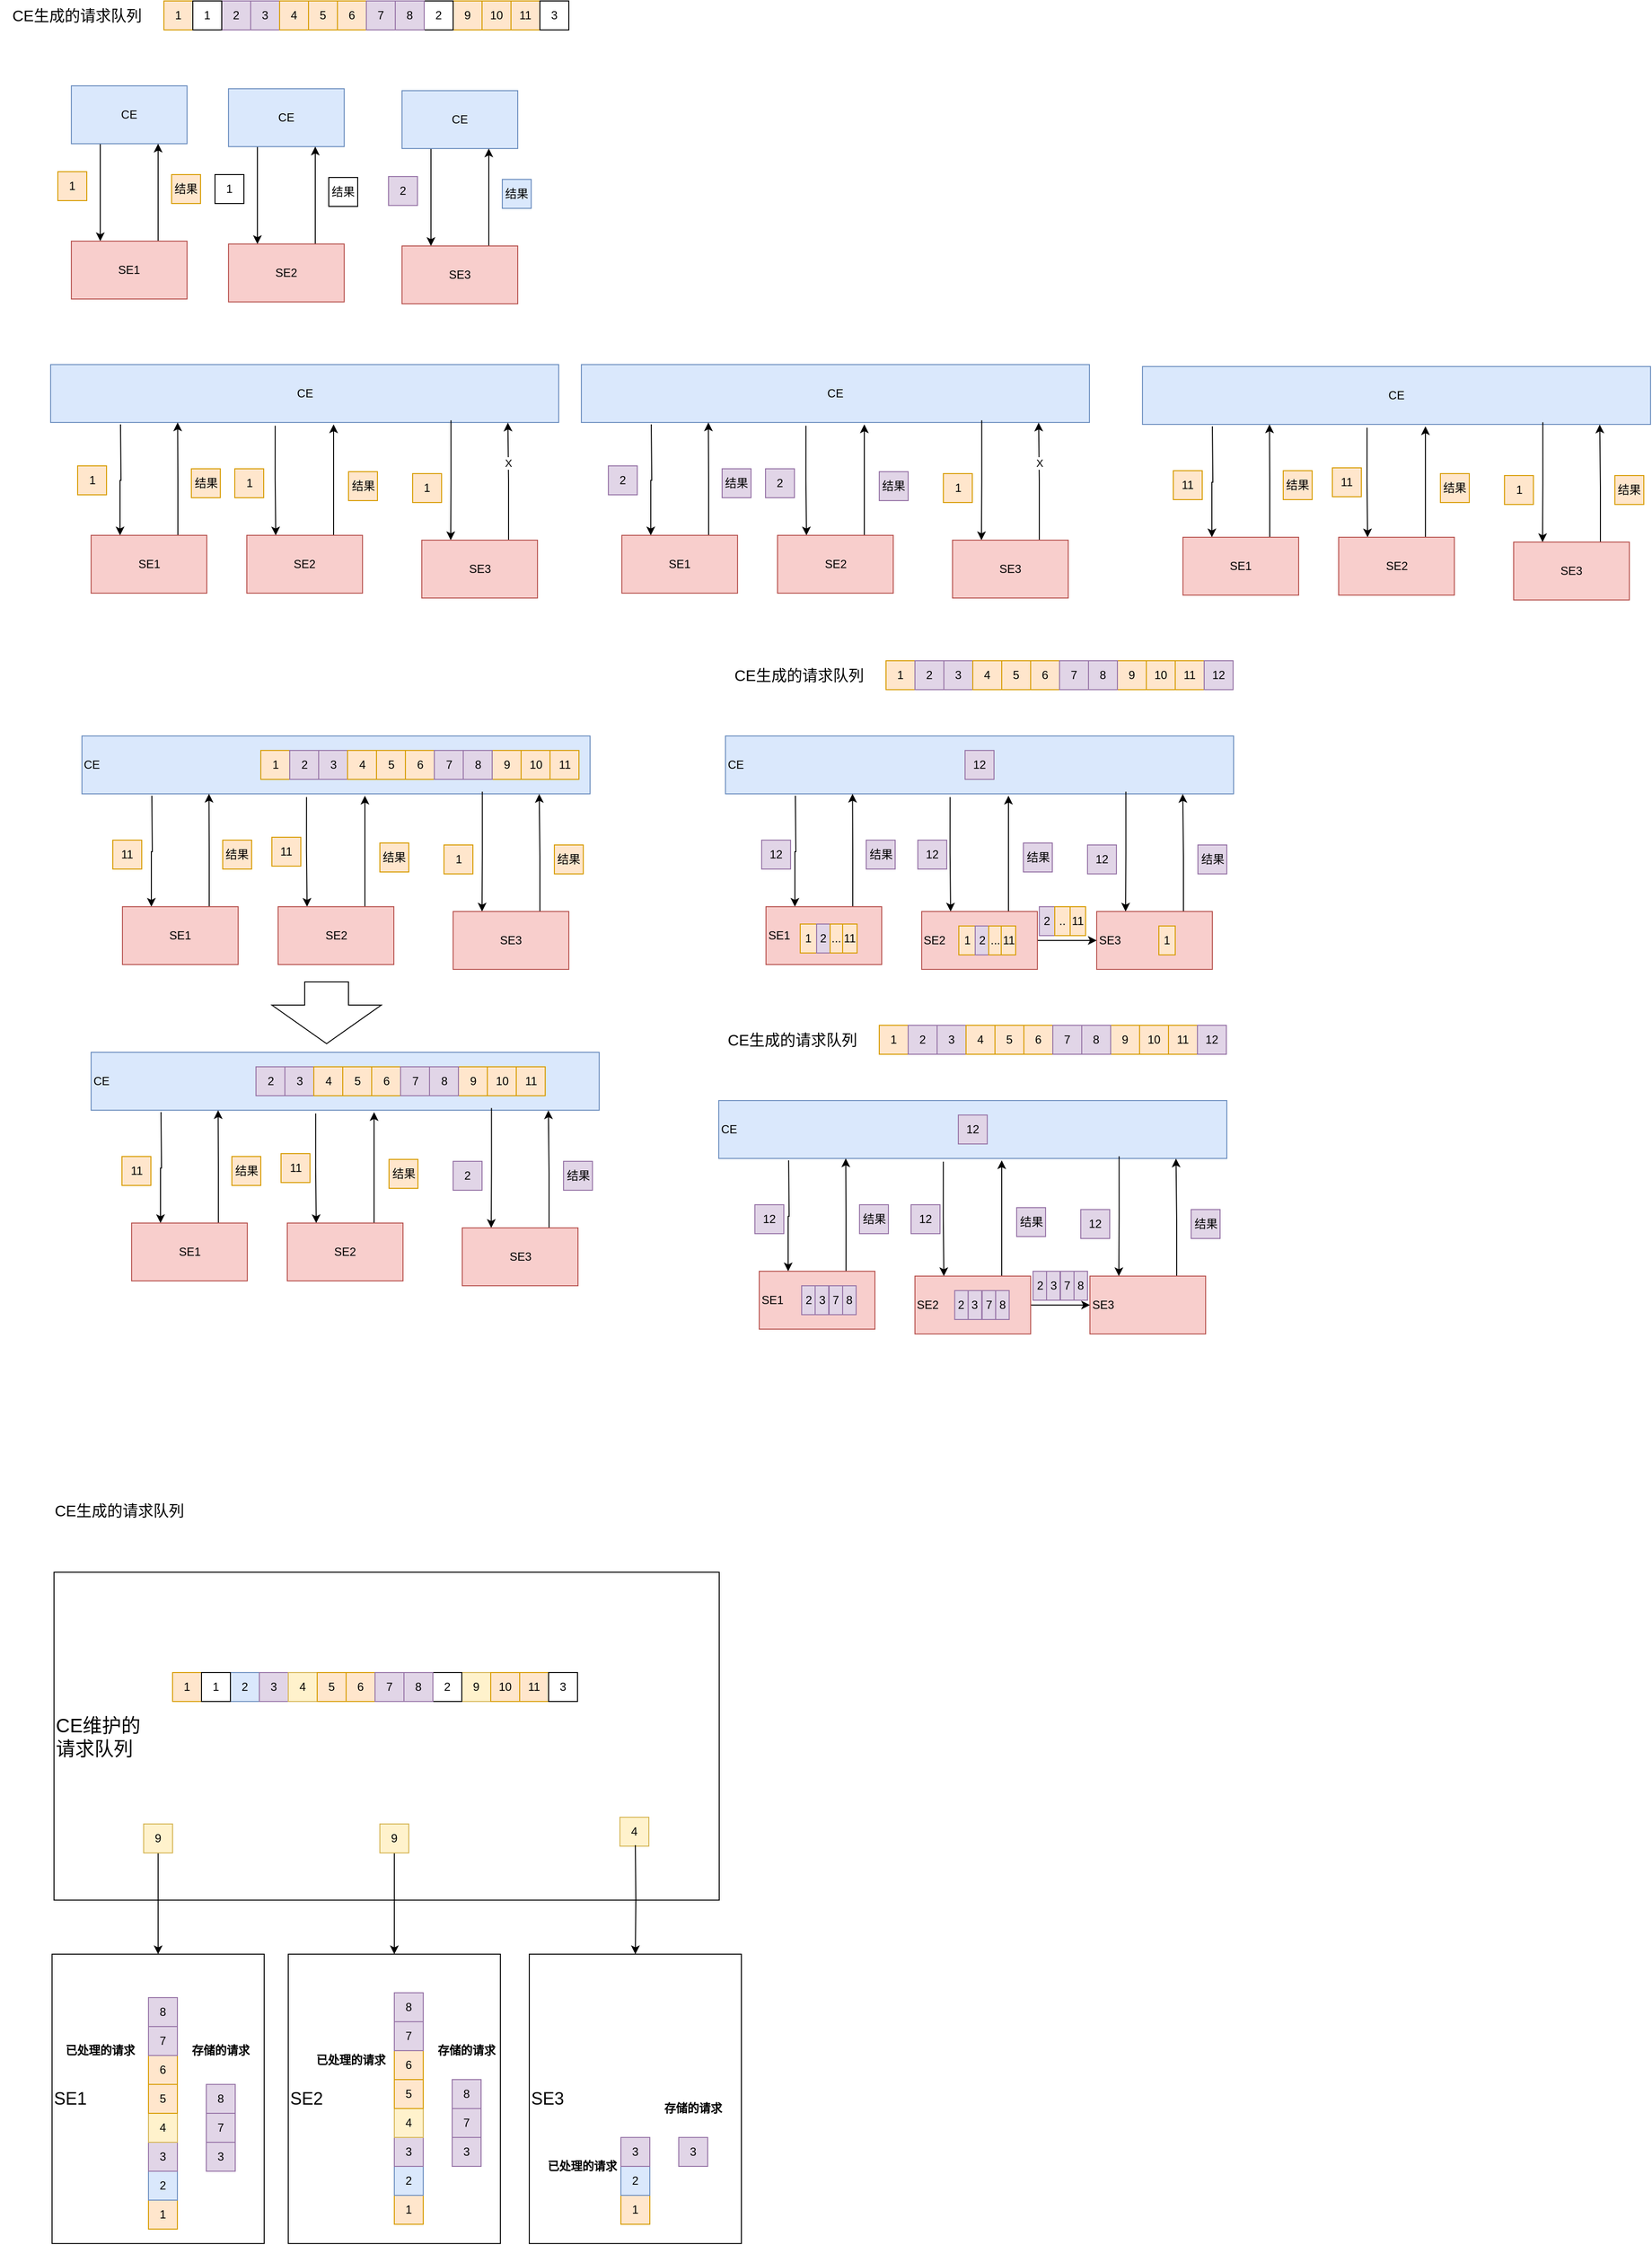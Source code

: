 <mxfile version="21.2.1" type="github">
  <diagram name="Page-1" id="ePC4llB7066OcK3Vymhm">
    <mxGraphModel dx="1050" dy="949" grid="0" gridSize="10" guides="1" tooltips="1" connect="1" arrows="1" fold="1" page="0" pageScale="1" pageWidth="850" pageHeight="1100" math="0" shadow="0">
      <root>
        <mxCell id="0" />
        <mxCell id="1" parent="0" />
        <mxCell id="N_MZvMbOPuBCRh4dBad3-14" value="&lt;font style=&quot;font-size: 16px;&quot;&gt;CE生成的请求队列&lt;/font&gt;" style="text;html=1;strokeColor=none;fillColor=none;align=center;verticalAlign=middle;whiteSpace=wrap;rounded=0;" parent="1" vertex="1">
          <mxGeometry x="96" y="1189" width="160" height="30" as="geometry" />
        </mxCell>
        <mxCell id="N_MZvMbOPuBCRh4dBad3-47" value="&lt;font style=&quot;font-size: 20px;&quot;&gt;CE维护的&lt;br&gt;请求队列&lt;/font&gt;" style="text;html=1;strokeColor=default;fillColor=none;align=left;verticalAlign=middle;whiteSpace=wrap;rounded=0;" parent="1" vertex="1">
          <mxGeometry x="108" y="1268" width="690" height="340" as="geometry" />
        </mxCell>
        <mxCell id="N_MZvMbOPuBCRh4dBad3-85" value="&lt;font style=&quot;font-size: 18px;&quot;&gt;SE1&lt;/font&gt;" style="text;html=1;strokeColor=default;fillColor=none;align=left;verticalAlign=middle;whiteSpace=wrap;rounded=0;" parent="1" vertex="1">
          <mxGeometry x="106" y="1664" width="220" height="300" as="geometry" />
        </mxCell>
        <mxCell id="N_MZvMbOPuBCRh4dBad3-86" value="&lt;font style=&quot;font-size: 18px;&quot;&gt;SE2&lt;/font&gt;" style="text;html=1;strokeColor=default;fillColor=none;align=left;verticalAlign=middle;whiteSpace=wrap;rounded=0;" parent="1" vertex="1">
          <mxGeometry x="351" y="1664" width="220" height="300" as="geometry" />
        </mxCell>
        <mxCell id="N_MZvMbOPuBCRh4dBad3-87" value="1" style="rounded=0;whiteSpace=wrap;html=1;fillColor=#ffe6cc;strokeColor=#d79b00;" parent="1" vertex="1">
          <mxGeometry x="461" y="1914" width="30" height="30" as="geometry" />
        </mxCell>
        <mxCell id="N_MZvMbOPuBCRh4dBad3-88" value="2" style="rounded=0;whiteSpace=wrap;html=1;fillColor=#dae8fc;strokeColor=#6c8ebf;" parent="1" vertex="1">
          <mxGeometry x="461" y="1884" width="30" height="30" as="geometry" />
        </mxCell>
        <mxCell id="N_MZvMbOPuBCRh4dBad3-89" value="3" style="rounded=0;whiteSpace=wrap;html=1;fillColor=#e1d5e7;strokeColor=#9673a6;" parent="1" vertex="1">
          <mxGeometry x="461" y="1854" width="30" height="30" as="geometry" />
        </mxCell>
        <mxCell id="N_MZvMbOPuBCRh4dBad3-90" value="4" style="rounded=0;whiteSpace=wrap;html=1;fillColor=#fff2cc;strokeColor=#d6b656;" parent="1" vertex="1">
          <mxGeometry x="461" y="1824" width="30" height="30" as="geometry" />
        </mxCell>
        <mxCell id="N_MZvMbOPuBCRh4dBad3-91" value="5" style="rounded=0;whiteSpace=wrap;html=1;fillColor=#ffe6cc;strokeColor=#d79b00;" parent="1" vertex="1">
          <mxGeometry x="461" y="1794" width="30" height="30" as="geometry" />
        </mxCell>
        <mxCell id="N_MZvMbOPuBCRh4dBad3-92" value="6" style="rounded=0;whiteSpace=wrap;html=1;fillColor=#ffe6cc;strokeColor=#d79b00;" parent="1" vertex="1">
          <mxGeometry x="461" y="1764" width="30" height="30" as="geometry" />
        </mxCell>
        <mxCell id="N_MZvMbOPuBCRh4dBad3-93" value="7" style="rounded=0;whiteSpace=wrap;html=1;fillColor=#e1d5e7;strokeColor=#9673a6;" parent="1" vertex="1">
          <mxGeometry x="461" y="1734" width="30" height="30" as="geometry" />
        </mxCell>
        <mxCell id="N_MZvMbOPuBCRh4dBad3-94" value="8" style="rounded=0;whiteSpace=wrap;html=1;fillColor=#e1d5e7;strokeColor=#9673a6;" parent="1" vertex="1">
          <mxGeometry x="461" y="1704" width="30" height="30" as="geometry" />
        </mxCell>
        <mxCell id="N_MZvMbOPuBCRh4dBad3-95" value="3" style="rounded=0;whiteSpace=wrap;html=1;fillColor=#e1d5e7;strokeColor=#9673a6;" parent="1" vertex="1">
          <mxGeometry x="521" y="1854" width="30" height="30" as="geometry" />
        </mxCell>
        <mxCell id="N_MZvMbOPuBCRh4dBad3-96" value="7" style="rounded=0;whiteSpace=wrap;html=1;fillColor=#e1d5e7;strokeColor=#9673a6;" parent="1" vertex="1">
          <mxGeometry x="521" y="1824" width="30" height="30" as="geometry" />
        </mxCell>
        <mxCell id="N_MZvMbOPuBCRh4dBad3-97" value="8" style="rounded=0;whiteSpace=wrap;html=1;fillColor=#e1d5e7;strokeColor=#9673a6;" parent="1" vertex="1">
          <mxGeometry x="521" y="1794" width="30" height="30" as="geometry" />
        </mxCell>
        <mxCell id="N_MZvMbOPuBCRh4dBad3-98" value="&lt;font style=&quot;font-size: 18px;&quot;&gt;SE3&lt;/font&gt;" style="text;html=1;strokeColor=default;fillColor=none;align=left;verticalAlign=middle;whiteSpace=wrap;rounded=0;" parent="1" vertex="1">
          <mxGeometry x="601" y="1664" width="220" height="300" as="geometry" />
        </mxCell>
        <mxCell id="N_MZvMbOPuBCRh4dBad3-99" value="1" style="rounded=0;whiteSpace=wrap;html=1;fillColor=#ffe6cc;strokeColor=#d79b00;" parent="1" vertex="1">
          <mxGeometry x="696" y="1914" width="30" height="30" as="geometry" />
        </mxCell>
        <mxCell id="N_MZvMbOPuBCRh4dBad3-100" value="2" style="rounded=0;whiteSpace=wrap;html=1;fillColor=#dae8fc;strokeColor=#6c8ebf;" parent="1" vertex="1">
          <mxGeometry x="696" y="1884" width="30" height="30" as="geometry" />
        </mxCell>
        <mxCell id="N_MZvMbOPuBCRh4dBad3-101" value="3" style="rounded=0;whiteSpace=wrap;html=1;fillColor=#e1d5e7;strokeColor=#9673a6;" parent="1" vertex="1">
          <mxGeometry x="696" y="1854" width="30" height="30" as="geometry" />
        </mxCell>
        <mxCell id="N_MZvMbOPuBCRh4dBad3-107" value="3" style="rounded=0;whiteSpace=wrap;html=1;fillColor=#e1d5e7;strokeColor=#9673a6;" parent="1" vertex="1">
          <mxGeometry x="756" y="1854" width="30" height="30" as="geometry" />
        </mxCell>
        <mxCell id="N_MZvMbOPuBCRh4dBad3-117" value="&lt;b style=&quot;border-color: var(--border-color);&quot;&gt;已处理的请求&lt;/b&gt;" style="text;html=1;strokeColor=none;fillColor=none;align=center;verticalAlign=middle;whiteSpace=wrap;rounded=0;" parent="1" vertex="1">
          <mxGeometry x="116" y="1749" width="80" height="30" as="geometry" />
        </mxCell>
        <mxCell id="N_MZvMbOPuBCRh4dBad3-118" value="&lt;b style=&quot;border-color: var(--border-color);&quot;&gt;存储的请求&lt;/b&gt;" style="text;html=1;strokeColor=none;fillColor=none;align=center;verticalAlign=middle;whiteSpace=wrap;rounded=0;" parent="1" vertex="1">
          <mxGeometry x="241" y="1749" width="80" height="30" as="geometry" />
        </mxCell>
        <mxCell id="N_MZvMbOPuBCRh4dBad3-119" value="&lt;b style=&quot;border-color: var(--border-color);&quot;&gt;已处理的请求&lt;/b&gt;" style="text;html=1;strokeColor=none;fillColor=none;align=center;verticalAlign=middle;whiteSpace=wrap;rounded=0;" parent="1" vertex="1">
          <mxGeometry x="616" y="1869" width="80" height="30" as="geometry" />
        </mxCell>
        <mxCell id="N_MZvMbOPuBCRh4dBad3-120" value="&lt;b style=&quot;border-color: var(--border-color);&quot;&gt;存储的请求&lt;/b&gt;" style="text;html=1;strokeColor=none;fillColor=none;align=center;verticalAlign=middle;whiteSpace=wrap;rounded=0;" parent="1" vertex="1">
          <mxGeometry x="496" y="1749" width="80" height="30" as="geometry" />
        </mxCell>
        <mxCell id="N_MZvMbOPuBCRh4dBad3-122" value="&lt;b style=&quot;border-color: var(--border-color);&quot;&gt;已处理的请求&lt;/b&gt;" style="text;html=1;strokeColor=none;fillColor=none;align=center;verticalAlign=middle;whiteSpace=wrap;rounded=0;" parent="1" vertex="1">
          <mxGeometry x="376" y="1759" width="80" height="30" as="geometry" />
        </mxCell>
        <mxCell id="N_MZvMbOPuBCRh4dBad3-123" value="&lt;b style=&quot;border-color: var(--border-color);&quot;&gt;存储的请求&lt;/b&gt;" style="text;html=1;strokeColor=none;fillColor=none;align=center;verticalAlign=middle;whiteSpace=wrap;rounded=0;" parent="1" vertex="1">
          <mxGeometry x="731" y="1809" width="80" height="30" as="geometry" />
        </mxCell>
        <mxCell id="N_MZvMbOPuBCRh4dBad3-125" value="1" style="rounded=0;whiteSpace=wrap;html=1;fillColor=#ffe6cc;strokeColor=#d79b00;" parent="1" vertex="1">
          <mxGeometry x="222" y="-361" width="30" height="30" as="geometry" />
        </mxCell>
        <mxCell id="N_MZvMbOPuBCRh4dBad3-126" value="2" style="rounded=0;whiteSpace=wrap;html=1;fillColor=#e1d5e7;strokeColor=#9673a6;" parent="1" vertex="1">
          <mxGeometry x="282" y="-361" width="30" height="30" as="geometry" />
        </mxCell>
        <mxCell id="N_MZvMbOPuBCRh4dBad3-127" value="3" style="rounded=0;whiteSpace=wrap;html=1;fillColor=#e1d5e7;strokeColor=#9673a6;" parent="1" vertex="1">
          <mxGeometry x="312" y="-361" width="30" height="30" as="geometry" />
        </mxCell>
        <mxCell id="N_MZvMbOPuBCRh4dBad3-128" value="4" style="rounded=0;whiteSpace=wrap;html=1;fillColor=#ffe6cc;strokeColor=#d79b00;" parent="1" vertex="1">
          <mxGeometry x="342" y="-361" width="30" height="30" as="geometry" />
        </mxCell>
        <mxCell id="N_MZvMbOPuBCRh4dBad3-129" value="5" style="rounded=0;whiteSpace=wrap;html=1;fillColor=#ffe6cc;strokeColor=#d79b00;" parent="1" vertex="1">
          <mxGeometry x="372" y="-361" width="30" height="30" as="geometry" />
        </mxCell>
        <mxCell id="N_MZvMbOPuBCRh4dBad3-130" value="6" style="rounded=0;whiteSpace=wrap;html=1;fillColor=#ffe6cc;strokeColor=#d79b00;" parent="1" vertex="1">
          <mxGeometry x="402" y="-361" width="30" height="30" as="geometry" />
        </mxCell>
        <mxCell id="N_MZvMbOPuBCRh4dBad3-131" value="7" style="rounded=0;whiteSpace=wrap;html=1;fillColor=#e1d5e7;strokeColor=#9673a6;" parent="1" vertex="1">
          <mxGeometry x="432" y="-361" width="30" height="30" as="geometry" />
        </mxCell>
        <mxCell id="N_MZvMbOPuBCRh4dBad3-132" value="9" style="rounded=0;whiteSpace=wrap;html=1;fillColor=#ffe6cc;strokeColor=#d79b00;" parent="1" vertex="1">
          <mxGeometry x="522" y="-361" width="30" height="30" as="geometry" />
        </mxCell>
        <mxCell id="N_MZvMbOPuBCRh4dBad3-133" value="1" style="rounded=0;whiteSpace=wrap;html=1;" parent="1" vertex="1">
          <mxGeometry x="252" y="-361" width="30" height="30" as="geometry" />
        </mxCell>
        <mxCell id="N_MZvMbOPuBCRh4dBad3-134" value="2" style="rounded=0;whiteSpace=wrap;html=1;" parent="1" vertex="1">
          <mxGeometry x="492" y="-361" width="30" height="30" as="geometry" />
        </mxCell>
        <mxCell id="N_MZvMbOPuBCRh4dBad3-135" value="8" style="rounded=0;whiteSpace=wrap;html=1;fillColor=#e1d5e7;strokeColor=#9673a6;" parent="1" vertex="1">
          <mxGeometry x="462" y="-361" width="30" height="30" as="geometry" />
        </mxCell>
        <mxCell id="N_MZvMbOPuBCRh4dBad3-136" value="&lt;font style=&quot;font-size: 16px;&quot;&gt;CE生成的请求队列&lt;/font&gt;" style="text;html=1;strokeColor=none;fillColor=none;align=center;verticalAlign=middle;whiteSpace=wrap;rounded=0;" parent="1" vertex="1">
          <mxGeometry x="52" y="-361" width="160" height="30" as="geometry" />
        </mxCell>
        <mxCell id="N_MZvMbOPuBCRh4dBad3-137" value="10" style="rounded=0;whiteSpace=wrap;html=1;fillColor=#ffe6cc;strokeColor=#d79b00;" parent="1" vertex="1">
          <mxGeometry x="552" y="-361" width="30" height="30" as="geometry" />
        </mxCell>
        <mxCell id="N_MZvMbOPuBCRh4dBad3-138" value="11" style="rounded=0;whiteSpace=wrap;html=1;fillColor=#ffe6cc;strokeColor=#d79b00;" parent="1" vertex="1">
          <mxGeometry x="582" y="-361" width="30" height="30" as="geometry" />
        </mxCell>
        <mxCell id="N_MZvMbOPuBCRh4dBad3-139" value="3" style="rounded=0;whiteSpace=wrap;html=1;" parent="1" vertex="1">
          <mxGeometry x="612" y="-361" width="30" height="30" as="geometry" />
        </mxCell>
        <mxCell id="N_MZvMbOPuBCRh4dBad3-142" style="edgeStyle=orthogonalEdgeStyle;rounded=0;orthogonalLoop=1;jettySize=auto;html=1;exitX=0.25;exitY=1;exitDx=0;exitDy=0;entryX=0.25;entryY=0;entryDx=0;entryDy=0;" parent="1" source="N_MZvMbOPuBCRh4dBad3-140" target="N_MZvMbOPuBCRh4dBad3-141" edge="1">
          <mxGeometry relative="1" as="geometry" />
        </mxCell>
        <mxCell id="N_MZvMbOPuBCRh4dBad3-140" value="CE" style="rounded=0;whiteSpace=wrap;html=1;fillColor=#dae8fc;strokeColor=#6c8ebf;" parent="1" vertex="1">
          <mxGeometry x="126" y="-273" width="120" height="60" as="geometry" />
        </mxCell>
        <mxCell id="N_MZvMbOPuBCRh4dBad3-143" style="edgeStyle=orthogonalEdgeStyle;rounded=0;orthogonalLoop=1;jettySize=auto;html=1;exitX=0.75;exitY=0;exitDx=0;exitDy=0;entryX=0.75;entryY=1;entryDx=0;entryDy=0;" parent="1" source="N_MZvMbOPuBCRh4dBad3-141" target="N_MZvMbOPuBCRh4dBad3-140" edge="1">
          <mxGeometry relative="1" as="geometry" />
        </mxCell>
        <mxCell id="N_MZvMbOPuBCRh4dBad3-141" value="SE1" style="rounded=0;whiteSpace=wrap;html=1;fillColor=#f8cecc;strokeColor=#b85450;" parent="1" vertex="1">
          <mxGeometry x="126" y="-112" width="120" height="60" as="geometry" />
        </mxCell>
        <mxCell id="N_MZvMbOPuBCRh4dBad3-145" value="1" style="rounded=0;whiteSpace=wrap;html=1;fillColor=#ffe6cc;strokeColor=#d79b00;" parent="1" vertex="1">
          <mxGeometry x="112" y="-184" width="30" height="30" as="geometry" />
        </mxCell>
        <mxCell id="N_MZvMbOPuBCRh4dBad3-147" value="结果" style="rounded=0;whiteSpace=wrap;html=1;fillColor=#ffe6cc;strokeColor=#d79b00;" parent="1" vertex="1">
          <mxGeometry x="230" y="-181" width="30" height="30" as="geometry" />
        </mxCell>
        <mxCell id="N_MZvMbOPuBCRh4dBad3-148" style="edgeStyle=orthogonalEdgeStyle;rounded=0;orthogonalLoop=1;jettySize=auto;html=1;exitX=0.25;exitY=1;exitDx=0;exitDy=0;entryX=0.25;entryY=0;entryDx=0;entryDy=0;" parent="1" source="N_MZvMbOPuBCRh4dBad3-149" target="N_MZvMbOPuBCRh4dBad3-151" edge="1">
          <mxGeometry relative="1" as="geometry" />
        </mxCell>
        <mxCell id="N_MZvMbOPuBCRh4dBad3-149" value="CE" style="rounded=0;whiteSpace=wrap;html=1;fillColor=#dae8fc;strokeColor=#6c8ebf;" parent="1" vertex="1">
          <mxGeometry x="469" y="-268" width="120" height="60" as="geometry" />
        </mxCell>
        <mxCell id="N_MZvMbOPuBCRh4dBad3-150" style="edgeStyle=orthogonalEdgeStyle;rounded=0;orthogonalLoop=1;jettySize=auto;html=1;exitX=0.75;exitY=0;exitDx=0;exitDy=0;entryX=0.75;entryY=1;entryDx=0;entryDy=0;" parent="1" source="N_MZvMbOPuBCRh4dBad3-151" target="N_MZvMbOPuBCRh4dBad3-149" edge="1">
          <mxGeometry relative="1" as="geometry" />
        </mxCell>
        <mxCell id="N_MZvMbOPuBCRh4dBad3-151" value="SE3" style="rounded=0;whiteSpace=wrap;html=1;fillColor=#f8cecc;strokeColor=#b85450;" parent="1" vertex="1">
          <mxGeometry x="469" y="-107" width="120" height="60" as="geometry" />
        </mxCell>
        <mxCell id="N_MZvMbOPuBCRh4dBad3-152" value="2" style="rounded=0;whiteSpace=wrap;html=1;fillColor=#e1d5e7;strokeColor=#9673a6;" parent="1" vertex="1">
          <mxGeometry x="455" y="-179" width="30" height="30" as="geometry" />
        </mxCell>
        <mxCell id="N_MZvMbOPuBCRh4dBad3-153" value="结果" style="rounded=0;whiteSpace=wrap;html=1;fillColor=#dae8fc;strokeColor=#6c8ebf;" parent="1" vertex="1">
          <mxGeometry x="573" y="-176" width="30" height="30" as="geometry" />
        </mxCell>
        <mxCell id="N_MZvMbOPuBCRh4dBad3-160" style="edgeStyle=orthogonalEdgeStyle;rounded=0;orthogonalLoop=1;jettySize=auto;html=1;exitX=0.25;exitY=1;exitDx=0;exitDy=0;entryX=0.25;entryY=0;entryDx=0;entryDy=0;" parent="1" source="N_MZvMbOPuBCRh4dBad3-161" target="N_MZvMbOPuBCRh4dBad3-163" edge="1">
          <mxGeometry relative="1" as="geometry" />
        </mxCell>
        <mxCell id="N_MZvMbOPuBCRh4dBad3-161" value="CE" style="rounded=0;whiteSpace=wrap;html=1;fillColor=#dae8fc;strokeColor=#6c8ebf;" parent="1" vertex="1">
          <mxGeometry x="289" y="-270" width="120" height="60" as="geometry" />
        </mxCell>
        <mxCell id="N_MZvMbOPuBCRh4dBad3-162" style="edgeStyle=orthogonalEdgeStyle;rounded=0;orthogonalLoop=1;jettySize=auto;html=1;exitX=0.75;exitY=0;exitDx=0;exitDy=0;entryX=0.75;entryY=1;entryDx=0;entryDy=0;" parent="1" source="N_MZvMbOPuBCRh4dBad3-163" target="N_MZvMbOPuBCRh4dBad3-161" edge="1">
          <mxGeometry relative="1" as="geometry" />
        </mxCell>
        <mxCell id="N_MZvMbOPuBCRh4dBad3-163" value="SE2" style="rounded=0;whiteSpace=wrap;html=1;fillColor=#f8cecc;strokeColor=#b85450;" parent="1" vertex="1">
          <mxGeometry x="289" y="-109" width="120" height="60" as="geometry" />
        </mxCell>
        <mxCell id="N_MZvMbOPuBCRh4dBad3-164" value="1" style="rounded=0;whiteSpace=wrap;html=1;" parent="1" vertex="1">
          <mxGeometry x="275" y="-181" width="30" height="30" as="geometry" />
        </mxCell>
        <mxCell id="N_MZvMbOPuBCRh4dBad3-165" value="结果" style="rounded=0;whiteSpace=wrap;html=1;" parent="1" vertex="1">
          <mxGeometry x="393" y="-178" width="30" height="30" as="geometry" />
        </mxCell>
        <mxCell id="N_MZvMbOPuBCRh4dBad3-167" value="CE" style="rounded=0;whiteSpace=wrap;html=1;fillColor=#dae8fc;strokeColor=#6c8ebf;" parent="1" vertex="1">
          <mxGeometry x="104.5" y="16" width="527" height="60" as="geometry" />
        </mxCell>
        <mxCell id="N_MZvMbOPuBCRh4dBad3-1" value="1" style="rounded=0;whiteSpace=wrap;html=1;fillColor=#ffe6cc;strokeColor=#d79b00;" parent="1" vertex="1">
          <mxGeometry x="231" y="1372" width="30" height="30" as="geometry" />
        </mxCell>
        <mxCell id="N_MZvMbOPuBCRh4dBad3-2" value="2" style="rounded=0;whiteSpace=wrap;html=1;fillColor=#dae8fc;strokeColor=#6c8ebf;" parent="1" vertex="1">
          <mxGeometry x="291" y="1372" width="30" height="30" as="geometry" />
        </mxCell>
        <mxCell id="N_MZvMbOPuBCRh4dBad3-3" value="3" style="rounded=0;whiteSpace=wrap;html=1;fillColor=#e1d5e7;strokeColor=#9673a6;" parent="1" vertex="1">
          <mxGeometry x="321" y="1372" width="30" height="30" as="geometry" />
        </mxCell>
        <mxCell id="N_MZvMbOPuBCRh4dBad3-4" value="4" style="rounded=0;whiteSpace=wrap;html=1;fillColor=#fff2cc;strokeColor=#d6b656;" parent="1" vertex="1">
          <mxGeometry x="351" y="1372" width="30" height="30" as="geometry" />
        </mxCell>
        <mxCell id="N_MZvMbOPuBCRh4dBad3-5" value="5" style="rounded=0;whiteSpace=wrap;html=1;fillColor=#ffe6cc;strokeColor=#d79b00;" parent="1" vertex="1">
          <mxGeometry x="381" y="1372" width="30" height="30" as="geometry" />
        </mxCell>
        <mxCell id="N_MZvMbOPuBCRh4dBad3-6" value="6" style="rounded=0;whiteSpace=wrap;html=1;fillColor=#ffe6cc;strokeColor=#d79b00;" parent="1" vertex="1">
          <mxGeometry x="411" y="1372" width="30" height="30" as="geometry" />
        </mxCell>
        <mxCell id="N_MZvMbOPuBCRh4dBad3-8" value="7" style="rounded=0;whiteSpace=wrap;html=1;fillColor=#e1d5e7;strokeColor=#9673a6;" parent="1" vertex="1">
          <mxGeometry x="441" y="1372" width="30" height="30" as="geometry" />
        </mxCell>
        <mxCell id="N_MZvMbOPuBCRh4dBad3-9" value="9" style="rounded=0;whiteSpace=wrap;html=1;fillColor=#fff2cc;strokeColor=#d6b656;" parent="1" vertex="1">
          <mxGeometry x="531" y="1372" width="30" height="30" as="geometry" />
        </mxCell>
        <mxCell id="N_MZvMbOPuBCRh4dBad3-10" value="1" style="rounded=0;whiteSpace=wrap;html=1;" parent="1" vertex="1">
          <mxGeometry x="261" y="1372" width="30" height="30" as="geometry" />
        </mxCell>
        <mxCell id="N_MZvMbOPuBCRh4dBad3-11" value="2" style="rounded=0;whiteSpace=wrap;html=1;" parent="1" vertex="1">
          <mxGeometry x="501" y="1372" width="30" height="30" as="geometry" />
        </mxCell>
        <mxCell id="N_MZvMbOPuBCRh4dBad3-12" value="8" style="rounded=0;whiteSpace=wrap;html=1;fillColor=#e1d5e7;strokeColor=#9673a6;" parent="1" vertex="1">
          <mxGeometry x="471" y="1372" width="30" height="30" as="geometry" />
        </mxCell>
        <mxCell id="N_MZvMbOPuBCRh4dBad3-110" value="10" style="rounded=0;whiteSpace=wrap;html=1;fillColor=#ffe6cc;strokeColor=#d79b00;" parent="1" vertex="1">
          <mxGeometry x="561" y="1372" width="30" height="30" as="geometry" />
        </mxCell>
        <mxCell id="N_MZvMbOPuBCRh4dBad3-111" value="11" style="rounded=0;whiteSpace=wrap;html=1;fillColor=#ffe6cc;strokeColor=#d79b00;" parent="1" vertex="1">
          <mxGeometry x="591" y="1372" width="30" height="30" as="geometry" />
        </mxCell>
        <mxCell id="N_MZvMbOPuBCRh4dBad3-112" value="3" style="rounded=0;whiteSpace=wrap;html=1;" parent="1" vertex="1">
          <mxGeometry x="621" y="1372" width="30" height="30" as="geometry" />
        </mxCell>
        <mxCell id="N_MZvMbOPuBCRh4dBad3-210" style="edgeStyle=orthogonalEdgeStyle;rounded=0;orthogonalLoop=1;jettySize=auto;html=1;entryX=0.25;entryY=0;entryDx=0;entryDy=0;" parent="1" target="N_MZvMbOPuBCRh4dBad3-212" edge="1">
          <mxGeometry relative="1" as="geometry">
            <mxPoint x="177" y="78" as="sourcePoint" />
          </mxGeometry>
        </mxCell>
        <mxCell id="N_MZvMbOPuBCRh4dBad3-211" style="edgeStyle=orthogonalEdgeStyle;rounded=0;orthogonalLoop=1;jettySize=auto;html=1;exitX=0.75;exitY=0;exitDx=0;exitDy=0;entryX=0.25;entryY=1;entryDx=0;entryDy=0;" parent="1" source="N_MZvMbOPuBCRh4dBad3-212" target="N_MZvMbOPuBCRh4dBad3-167" edge="1">
          <mxGeometry relative="1" as="geometry">
            <mxPoint x="236.5" y="92" as="targetPoint" />
          </mxGeometry>
        </mxCell>
        <mxCell id="N_MZvMbOPuBCRh4dBad3-212" value="SE1" style="rounded=0;whiteSpace=wrap;html=1;fillColor=#f8cecc;strokeColor=#b85450;" parent="1" vertex="1">
          <mxGeometry x="146.5" y="193" width="120" height="60" as="geometry" />
        </mxCell>
        <mxCell id="N_MZvMbOPuBCRh4dBad3-213" value="1" style="rounded=0;whiteSpace=wrap;html=1;fillColor=#ffe6cc;strokeColor=#d79b00;" parent="1" vertex="1">
          <mxGeometry x="132.5" y="121" width="30" height="30" as="geometry" />
        </mxCell>
        <mxCell id="N_MZvMbOPuBCRh4dBad3-214" value="结果" style="rounded=0;whiteSpace=wrap;html=1;fillColor=#ffe6cc;strokeColor=#d79b00;" parent="1" vertex="1">
          <mxGeometry x="250.5" y="124" width="30" height="30" as="geometry" />
        </mxCell>
        <mxCell id="N_MZvMbOPuBCRh4dBad3-215" style="edgeStyle=orthogonalEdgeStyle;rounded=0;orthogonalLoop=1;jettySize=auto;html=1;exitX=0.788;exitY=0.963;exitDx=0;exitDy=0;entryX=0.25;entryY=0;entryDx=0;entryDy=0;exitPerimeter=0;" parent="1" source="N_MZvMbOPuBCRh4dBad3-167" target="N_MZvMbOPuBCRh4dBad3-217" edge="1">
          <mxGeometry relative="1" as="geometry">
            <mxPoint x="519.5" y="97" as="sourcePoint" />
          </mxGeometry>
        </mxCell>
        <mxCell id="N_MZvMbOPuBCRh4dBad3-216" style="edgeStyle=orthogonalEdgeStyle;rounded=0;orthogonalLoop=1;jettySize=auto;html=1;exitX=0.75;exitY=0;exitDx=0;exitDy=0;entryX=0.9;entryY=1.003;entryDx=0;entryDy=0;entryPerimeter=0;" parent="1" source="N_MZvMbOPuBCRh4dBad3-217" target="N_MZvMbOPuBCRh4dBad3-167" edge="1">
          <mxGeometry relative="1" as="geometry">
            <mxPoint x="579.5" y="97" as="targetPoint" />
          </mxGeometry>
        </mxCell>
        <mxCell id="N_MZvMbOPuBCRh4dBad3-227" value="X" style="edgeLabel;html=1;align=center;verticalAlign=middle;resizable=0;points=[];" parent="N_MZvMbOPuBCRh4dBad3-216" vertex="1" connectable="0">
          <mxGeometry x="0.317" relative="1" as="geometry">
            <mxPoint as="offset" />
          </mxGeometry>
        </mxCell>
        <mxCell id="N_MZvMbOPuBCRh4dBad3-217" value="SE3" style="rounded=0;whiteSpace=wrap;html=1;fillColor=#f8cecc;strokeColor=#b85450;" parent="1" vertex="1">
          <mxGeometry x="489.5" y="198" width="120" height="60" as="geometry" />
        </mxCell>
        <mxCell id="N_MZvMbOPuBCRh4dBad3-220" style="edgeStyle=orthogonalEdgeStyle;rounded=0;orthogonalLoop=1;jettySize=auto;html=1;exitX=0.442;exitY=1.057;exitDx=0;exitDy=0;entryX=0.25;entryY=0;entryDx=0;entryDy=0;exitPerimeter=0;" parent="1" source="N_MZvMbOPuBCRh4dBad3-167" target="N_MZvMbOPuBCRh4dBad3-222" edge="1">
          <mxGeometry relative="1" as="geometry">
            <mxPoint x="339.5" y="95" as="sourcePoint" />
          </mxGeometry>
        </mxCell>
        <mxCell id="N_MZvMbOPuBCRh4dBad3-221" style="edgeStyle=orthogonalEdgeStyle;rounded=0;orthogonalLoop=1;jettySize=auto;html=1;exitX=0.75;exitY=0;exitDx=0;exitDy=0;" parent="1" source="N_MZvMbOPuBCRh4dBad3-222" edge="1">
          <mxGeometry relative="1" as="geometry">
            <mxPoint x="398" y="78" as="targetPoint" />
          </mxGeometry>
        </mxCell>
        <mxCell id="N_MZvMbOPuBCRh4dBad3-222" value="SE2" style="rounded=0;whiteSpace=wrap;html=1;fillColor=#f8cecc;strokeColor=#b85450;" parent="1" vertex="1">
          <mxGeometry x="308" y="193" width="120" height="60" as="geometry" />
        </mxCell>
        <mxCell id="N_MZvMbOPuBCRh4dBad3-223" value="1" style="rounded=0;whiteSpace=wrap;html=1;fillColor=#ffe6cc;strokeColor=#d79b00;" parent="1" vertex="1">
          <mxGeometry x="295.5" y="124" width="30" height="30" as="geometry" />
        </mxCell>
        <mxCell id="N_MZvMbOPuBCRh4dBad3-224" value="结果" style="rounded=0;whiteSpace=wrap;html=1;fillColor=#ffe6cc;strokeColor=#d79b00;" parent="1" vertex="1">
          <mxGeometry x="413.5" y="127" width="30" height="30" as="geometry" />
        </mxCell>
        <mxCell id="N_MZvMbOPuBCRh4dBad3-225" value="1" style="rounded=0;whiteSpace=wrap;html=1;fillColor=#ffe6cc;strokeColor=#d79b00;" parent="1" vertex="1">
          <mxGeometry x="480" y="129" width="30" height="30" as="geometry" />
        </mxCell>
        <mxCell id="N_MZvMbOPuBCRh4dBad3-248" value="CE" style="rounded=0;whiteSpace=wrap;html=1;fillColor=#dae8fc;strokeColor=#6c8ebf;" parent="1" vertex="1">
          <mxGeometry x="655" y="16" width="527" height="60" as="geometry" />
        </mxCell>
        <mxCell id="N_MZvMbOPuBCRh4dBad3-249" style="edgeStyle=orthogonalEdgeStyle;rounded=0;orthogonalLoop=1;jettySize=auto;html=1;entryX=0.25;entryY=0;entryDx=0;entryDy=0;" parent="1" target="N_MZvMbOPuBCRh4dBad3-251" edge="1">
          <mxGeometry relative="1" as="geometry">
            <mxPoint x="727.5" y="78" as="sourcePoint" />
          </mxGeometry>
        </mxCell>
        <mxCell id="N_MZvMbOPuBCRh4dBad3-250" style="edgeStyle=orthogonalEdgeStyle;rounded=0;orthogonalLoop=1;jettySize=auto;html=1;exitX=0.75;exitY=0;exitDx=0;exitDy=0;entryX=0.25;entryY=1;entryDx=0;entryDy=0;" parent="1" source="N_MZvMbOPuBCRh4dBad3-251" target="N_MZvMbOPuBCRh4dBad3-248" edge="1">
          <mxGeometry relative="1" as="geometry">
            <mxPoint x="787" y="92" as="targetPoint" />
          </mxGeometry>
        </mxCell>
        <mxCell id="N_MZvMbOPuBCRh4dBad3-251" value="SE1" style="rounded=0;whiteSpace=wrap;html=1;fillColor=#f8cecc;strokeColor=#b85450;" parent="1" vertex="1">
          <mxGeometry x="697" y="193" width="120" height="60" as="geometry" />
        </mxCell>
        <mxCell id="N_MZvMbOPuBCRh4dBad3-252" value="2" style="rounded=0;whiteSpace=wrap;html=1;fillColor=#e1d5e7;strokeColor=#9673a6;" parent="1" vertex="1">
          <mxGeometry x="683" y="121" width="30" height="30" as="geometry" />
        </mxCell>
        <mxCell id="N_MZvMbOPuBCRh4dBad3-253" value="结果" style="rounded=0;whiteSpace=wrap;html=1;fillColor=#e1d5e7;strokeColor=#9673a6;" parent="1" vertex="1">
          <mxGeometry x="801" y="124" width="30" height="30" as="geometry" />
        </mxCell>
        <mxCell id="N_MZvMbOPuBCRh4dBad3-254" style="edgeStyle=orthogonalEdgeStyle;rounded=0;orthogonalLoop=1;jettySize=auto;html=1;exitX=0.788;exitY=0.963;exitDx=0;exitDy=0;entryX=0.25;entryY=0;entryDx=0;entryDy=0;exitPerimeter=0;" parent="1" source="N_MZvMbOPuBCRh4dBad3-248" target="N_MZvMbOPuBCRh4dBad3-257" edge="1">
          <mxGeometry relative="1" as="geometry">
            <mxPoint x="1070" y="97" as="sourcePoint" />
          </mxGeometry>
        </mxCell>
        <mxCell id="N_MZvMbOPuBCRh4dBad3-255" style="edgeStyle=orthogonalEdgeStyle;rounded=0;orthogonalLoop=1;jettySize=auto;html=1;exitX=0.75;exitY=0;exitDx=0;exitDy=0;entryX=0.9;entryY=1.003;entryDx=0;entryDy=0;entryPerimeter=0;" parent="1" source="N_MZvMbOPuBCRh4dBad3-257" target="N_MZvMbOPuBCRh4dBad3-248" edge="1">
          <mxGeometry relative="1" as="geometry">
            <mxPoint x="1130" y="97" as="targetPoint" />
          </mxGeometry>
        </mxCell>
        <mxCell id="N_MZvMbOPuBCRh4dBad3-256" value="X" style="edgeLabel;html=1;align=center;verticalAlign=middle;resizable=0;points=[];" parent="N_MZvMbOPuBCRh4dBad3-255" vertex="1" connectable="0">
          <mxGeometry x="0.317" relative="1" as="geometry">
            <mxPoint as="offset" />
          </mxGeometry>
        </mxCell>
        <mxCell id="N_MZvMbOPuBCRh4dBad3-257" value="SE3" style="rounded=0;whiteSpace=wrap;html=1;fillColor=#f8cecc;strokeColor=#b85450;" parent="1" vertex="1">
          <mxGeometry x="1040" y="198" width="120" height="60" as="geometry" />
        </mxCell>
        <mxCell id="N_MZvMbOPuBCRh4dBad3-258" style="edgeStyle=orthogonalEdgeStyle;rounded=0;orthogonalLoop=1;jettySize=auto;html=1;exitX=0.442;exitY=1.057;exitDx=0;exitDy=0;entryX=0.25;entryY=0;entryDx=0;entryDy=0;exitPerimeter=0;" parent="1" source="N_MZvMbOPuBCRh4dBad3-248" target="N_MZvMbOPuBCRh4dBad3-260" edge="1">
          <mxGeometry relative="1" as="geometry">
            <mxPoint x="890" y="95" as="sourcePoint" />
          </mxGeometry>
        </mxCell>
        <mxCell id="N_MZvMbOPuBCRh4dBad3-259" style="edgeStyle=orthogonalEdgeStyle;rounded=0;orthogonalLoop=1;jettySize=auto;html=1;exitX=0.75;exitY=0;exitDx=0;exitDy=0;" parent="1" source="N_MZvMbOPuBCRh4dBad3-260" edge="1">
          <mxGeometry relative="1" as="geometry">
            <mxPoint x="948.5" y="78" as="targetPoint" />
          </mxGeometry>
        </mxCell>
        <mxCell id="N_MZvMbOPuBCRh4dBad3-260" value="SE2" style="rounded=0;whiteSpace=wrap;html=1;fillColor=#f8cecc;strokeColor=#b85450;" parent="1" vertex="1">
          <mxGeometry x="858.5" y="193" width="120" height="60" as="geometry" />
        </mxCell>
        <mxCell id="N_MZvMbOPuBCRh4dBad3-261" value="2" style="rounded=0;whiteSpace=wrap;html=1;fillColor=#e1d5e7;strokeColor=#9673a6;" parent="1" vertex="1">
          <mxGeometry x="846" y="124" width="30" height="30" as="geometry" />
        </mxCell>
        <mxCell id="N_MZvMbOPuBCRh4dBad3-262" value="结果" style="rounded=0;whiteSpace=wrap;html=1;fillColor=#e1d5e7;strokeColor=#9673a6;" parent="1" vertex="1">
          <mxGeometry x="964" y="127" width="30" height="30" as="geometry" />
        </mxCell>
        <mxCell id="N_MZvMbOPuBCRh4dBad3-263" value="1" style="rounded=0;whiteSpace=wrap;html=1;fillColor=#ffe6cc;strokeColor=#d79b00;" parent="1" vertex="1">
          <mxGeometry x="1030.5" y="129" width="30" height="30" as="geometry" />
        </mxCell>
        <mxCell id="N_MZvMbOPuBCRh4dBad3-264" value="CE" style="rounded=0;whiteSpace=wrap;html=1;fillColor=#dae8fc;strokeColor=#6c8ebf;" parent="1" vertex="1">
          <mxGeometry x="1237" y="18" width="527" height="60" as="geometry" />
        </mxCell>
        <mxCell id="N_MZvMbOPuBCRh4dBad3-265" style="edgeStyle=orthogonalEdgeStyle;rounded=0;orthogonalLoop=1;jettySize=auto;html=1;entryX=0.25;entryY=0;entryDx=0;entryDy=0;" parent="1" target="N_MZvMbOPuBCRh4dBad3-267" edge="1">
          <mxGeometry relative="1" as="geometry">
            <mxPoint x="1309.5" y="80" as="sourcePoint" />
          </mxGeometry>
        </mxCell>
        <mxCell id="N_MZvMbOPuBCRh4dBad3-266" style="edgeStyle=orthogonalEdgeStyle;rounded=0;orthogonalLoop=1;jettySize=auto;html=1;exitX=0.75;exitY=0;exitDx=0;exitDy=0;entryX=0.25;entryY=1;entryDx=0;entryDy=0;" parent="1" source="N_MZvMbOPuBCRh4dBad3-267" target="N_MZvMbOPuBCRh4dBad3-264" edge="1">
          <mxGeometry relative="1" as="geometry">
            <mxPoint x="1369" y="94" as="targetPoint" />
          </mxGeometry>
        </mxCell>
        <mxCell id="N_MZvMbOPuBCRh4dBad3-267" value="SE1" style="rounded=0;whiteSpace=wrap;html=1;fillColor=#f8cecc;strokeColor=#b85450;" parent="1" vertex="1">
          <mxGeometry x="1279" y="195" width="120" height="60" as="geometry" />
        </mxCell>
        <mxCell id="N_MZvMbOPuBCRh4dBad3-268" value="结果" style="rounded=0;whiteSpace=wrap;html=1;fillColor=#ffe6cc;strokeColor=#d79b00;" parent="1" vertex="1">
          <mxGeometry x="1383" y="126" width="30" height="30" as="geometry" />
        </mxCell>
        <mxCell id="N_MZvMbOPuBCRh4dBad3-269" style="edgeStyle=orthogonalEdgeStyle;rounded=0;orthogonalLoop=1;jettySize=auto;html=1;exitX=0.788;exitY=0.963;exitDx=0;exitDy=0;entryX=0.25;entryY=0;entryDx=0;entryDy=0;exitPerimeter=0;" parent="1" source="N_MZvMbOPuBCRh4dBad3-264" target="N_MZvMbOPuBCRh4dBad3-271" edge="1">
          <mxGeometry relative="1" as="geometry">
            <mxPoint x="1652" y="99" as="sourcePoint" />
          </mxGeometry>
        </mxCell>
        <mxCell id="N_MZvMbOPuBCRh4dBad3-270" style="edgeStyle=orthogonalEdgeStyle;rounded=0;orthogonalLoop=1;jettySize=auto;html=1;exitX=0.75;exitY=0;exitDx=0;exitDy=0;entryX=0.9;entryY=1.003;entryDx=0;entryDy=0;entryPerimeter=0;" parent="1" source="N_MZvMbOPuBCRh4dBad3-271" target="N_MZvMbOPuBCRh4dBad3-264" edge="1">
          <mxGeometry relative="1" as="geometry">
            <mxPoint x="1712" y="99" as="targetPoint" />
            <Array as="points">
              <mxPoint x="1712" y="143" />
              <mxPoint x="1711" y="143" />
            </Array>
          </mxGeometry>
        </mxCell>
        <mxCell id="N_MZvMbOPuBCRh4dBad3-271" value="SE3" style="rounded=0;whiteSpace=wrap;html=1;fillColor=#f8cecc;strokeColor=#b85450;" parent="1" vertex="1">
          <mxGeometry x="1622" y="200" width="120" height="60" as="geometry" />
        </mxCell>
        <mxCell id="N_MZvMbOPuBCRh4dBad3-272" style="edgeStyle=orthogonalEdgeStyle;rounded=0;orthogonalLoop=1;jettySize=auto;html=1;exitX=0.442;exitY=1.057;exitDx=0;exitDy=0;entryX=0.25;entryY=0;entryDx=0;entryDy=0;exitPerimeter=0;" parent="1" source="N_MZvMbOPuBCRh4dBad3-264" target="N_MZvMbOPuBCRh4dBad3-274" edge="1">
          <mxGeometry relative="1" as="geometry">
            <mxPoint x="1472" y="97" as="sourcePoint" />
          </mxGeometry>
        </mxCell>
        <mxCell id="N_MZvMbOPuBCRh4dBad3-273" style="edgeStyle=orthogonalEdgeStyle;rounded=0;orthogonalLoop=1;jettySize=auto;html=1;exitX=0.75;exitY=0;exitDx=0;exitDy=0;" parent="1" source="N_MZvMbOPuBCRh4dBad3-274" edge="1">
          <mxGeometry relative="1" as="geometry">
            <mxPoint x="1530.5" y="80" as="targetPoint" />
          </mxGeometry>
        </mxCell>
        <mxCell id="N_MZvMbOPuBCRh4dBad3-274" value="SE2" style="rounded=0;whiteSpace=wrap;html=1;fillColor=#f8cecc;strokeColor=#b85450;" parent="1" vertex="1">
          <mxGeometry x="1440.5" y="195" width="120" height="60" as="geometry" />
        </mxCell>
        <mxCell id="N_MZvMbOPuBCRh4dBad3-275" value="结果" style="rounded=0;whiteSpace=wrap;html=1;fillColor=#ffe6cc;strokeColor=#d79b00;" parent="1" vertex="1">
          <mxGeometry x="1546" y="129" width="30" height="30" as="geometry" />
        </mxCell>
        <mxCell id="N_MZvMbOPuBCRh4dBad3-276" value="1" style="rounded=0;whiteSpace=wrap;html=1;fillColor=#ffe6cc;strokeColor=#d79b00;" parent="1" vertex="1">
          <mxGeometry x="1612.5" y="131" width="30" height="30" as="geometry" />
        </mxCell>
        <mxCell id="N_MZvMbOPuBCRh4dBad3-277" value="11" style="rounded=0;whiteSpace=wrap;html=1;fillColor=#ffe6cc;strokeColor=#d79b00;" parent="1" vertex="1">
          <mxGeometry x="1269" y="126" width="30" height="30" as="geometry" />
        </mxCell>
        <mxCell id="N_MZvMbOPuBCRh4dBad3-278" value="结果" style="rounded=0;whiteSpace=wrap;html=1;fillColor=#ffe6cc;strokeColor=#d79b00;" parent="1" vertex="1">
          <mxGeometry x="1727" y="131" width="30" height="30" as="geometry" />
        </mxCell>
        <mxCell id="N_MZvMbOPuBCRh4dBad3-279" value="11" style="rounded=0;whiteSpace=wrap;html=1;fillColor=#ffe6cc;strokeColor=#d79b00;" parent="1" vertex="1">
          <mxGeometry x="1434" y="123" width="30" height="30" as="geometry" />
        </mxCell>
        <mxCell id="N_MZvMbOPuBCRh4dBad3-311" value="CE" style="rounded=0;whiteSpace=wrap;html=1;fillColor=#dae8fc;strokeColor=#6c8ebf;align=left;" parent="1" vertex="1">
          <mxGeometry x="137" y="401" width="527" height="60" as="geometry" />
        </mxCell>
        <mxCell id="N_MZvMbOPuBCRh4dBad3-312" style="edgeStyle=orthogonalEdgeStyle;rounded=0;orthogonalLoop=1;jettySize=auto;html=1;entryX=0.25;entryY=0;entryDx=0;entryDy=0;" parent="1" target="N_MZvMbOPuBCRh4dBad3-314" edge="1">
          <mxGeometry relative="1" as="geometry">
            <mxPoint x="209.5" y="463" as="sourcePoint" />
          </mxGeometry>
        </mxCell>
        <mxCell id="N_MZvMbOPuBCRh4dBad3-313" style="edgeStyle=orthogonalEdgeStyle;rounded=0;orthogonalLoop=1;jettySize=auto;html=1;exitX=0.75;exitY=0;exitDx=0;exitDy=0;entryX=0.25;entryY=1;entryDx=0;entryDy=0;" parent="1" source="N_MZvMbOPuBCRh4dBad3-314" target="N_MZvMbOPuBCRh4dBad3-311" edge="1">
          <mxGeometry relative="1" as="geometry">
            <mxPoint x="269" y="477" as="targetPoint" />
          </mxGeometry>
        </mxCell>
        <mxCell id="N_MZvMbOPuBCRh4dBad3-314" value="SE1" style="rounded=0;whiteSpace=wrap;html=1;fillColor=#f8cecc;strokeColor=#b85450;" parent="1" vertex="1">
          <mxGeometry x="179" y="578" width="120" height="60" as="geometry" />
        </mxCell>
        <mxCell id="N_MZvMbOPuBCRh4dBad3-315" value="结果" style="rounded=0;whiteSpace=wrap;html=1;fillColor=#ffe6cc;strokeColor=#d79b00;" parent="1" vertex="1">
          <mxGeometry x="283" y="509" width="30" height="30" as="geometry" />
        </mxCell>
        <mxCell id="N_MZvMbOPuBCRh4dBad3-316" style="edgeStyle=orthogonalEdgeStyle;rounded=0;orthogonalLoop=1;jettySize=auto;html=1;exitX=0.788;exitY=0.963;exitDx=0;exitDy=0;entryX=0.25;entryY=0;entryDx=0;entryDy=0;exitPerimeter=0;" parent="1" source="N_MZvMbOPuBCRh4dBad3-311" target="N_MZvMbOPuBCRh4dBad3-318" edge="1">
          <mxGeometry relative="1" as="geometry">
            <mxPoint x="552" y="482" as="sourcePoint" />
          </mxGeometry>
        </mxCell>
        <mxCell id="N_MZvMbOPuBCRh4dBad3-317" style="edgeStyle=orthogonalEdgeStyle;rounded=0;orthogonalLoop=1;jettySize=auto;html=1;exitX=0.75;exitY=0;exitDx=0;exitDy=0;entryX=0.9;entryY=1.003;entryDx=0;entryDy=0;entryPerimeter=0;" parent="1" source="N_MZvMbOPuBCRh4dBad3-318" target="N_MZvMbOPuBCRh4dBad3-311" edge="1">
          <mxGeometry relative="1" as="geometry">
            <mxPoint x="612" y="482" as="targetPoint" />
            <Array as="points">
              <mxPoint x="612" y="526" />
              <mxPoint x="611" y="526" />
            </Array>
          </mxGeometry>
        </mxCell>
        <mxCell id="N_MZvMbOPuBCRh4dBad3-318" value="SE3" style="rounded=0;whiteSpace=wrap;html=1;fillColor=#f8cecc;strokeColor=#b85450;" parent="1" vertex="1">
          <mxGeometry x="522" y="583" width="120" height="60" as="geometry" />
        </mxCell>
        <mxCell id="N_MZvMbOPuBCRh4dBad3-319" style="edgeStyle=orthogonalEdgeStyle;rounded=0;orthogonalLoop=1;jettySize=auto;html=1;exitX=0.442;exitY=1.057;exitDx=0;exitDy=0;entryX=0.25;entryY=0;entryDx=0;entryDy=0;exitPerimeter=0;" parent="1" source="N_MZvMbOPuBCRh4dBad3-311" target="N_MZvMbOPuBCRh4dBad3-321" edge="1">
          <mxGeometry relative="1" as="geometry">
            <mxPoint x="372" y="480" as="sourcePoint" />
          </mxGeometry>
        </mxCell>
        <mxCell id="N_MZvMbOPuBCRh4dBad3-320" style="edgeStyle=orthogonalEdgeStyle;rounded=0;orthogonalLoop=1;jettySize=auto;html=1;exitX=0.75;exitY=0;exitDx=0;exitDy=0;" parent="1" source="N_MZvMbOPuBCRh4dBad3-321" edge="1">
          <mxGeometry relative="1" as="geometry">
            <mxPoint x="430.5" y="463" as="targetPoint" />
          </mxGeometry>
        </mxCell>
        <mxCell id="N_MZvMbOPuBCRh4dBad3-321" value="SE2" style="rounded=0;whiteSpace=wrap;html=1;fillColor=#f8cecc;strokeColor=#b85450;" parent="1" vertex="1">
          <mxGeometry x="340.5" y="578" width="120" height="60" as="geometry" />
        </mxCell>
        <mxCell id="N_MZvMbOPuBCRh4dBad3-322" value="结果" style="rounded=0;whiteSpace=wrap;html=1;fillColor=#ffe6cc;strokeColor=#d79b00;" parent="1" vertex="1">
          <mxGeometry x="446" y="512" width="30" height="30" as="geometry" />
        </mxCell>
        <mxCell id="N_MZvMbOPuBCRh4dBad3-323" value="1" style="rounded=0;whiteSpace=wrap;html=1;fillColor=#ffe6cc;strokeColor=#d79b00;" parent="1" vertex="1">
          <mxGeometry x="512.5" y="514" width="30" height="30" as="geometry" />
        </mxCell>
        <mxCell id="N_MZvMbOPuBCRh4dBad3-324" value="11" style="rounded=0;whiteSpace=wrap;html=1;fillColor=#ffe6cc;strokeColor=#d79b00;" parent="1" vertex="1">
          <mxGeometry x="169" y="509" width="30" height="30" as="geometry" />
        </mxCell>
        <mxCell id="N_MZvMbOPuBCRh4dBad3-325" value="结果" style="rounded=0;whiteSpace=wrap;html=1;fillColor=#ffe6cc;strokeColor=#d79b00;" parent="1" vertex="1">
          <mxGeometry x="627" y="514" width="30" height="30" as="geometry" />
        </mxCell>
        <mxCell id="N_MZvMbOPuBCRh4dBad3-326" value="11" style="rounded=0;whiteSpace=wrap;html=1;fillColor=#ffe6cc;strokeColor=#d79b00;" parent="1" vertex="1">
          <mxGeometry x="334" y="506" width="30" height="30" as="geometry" />
        </mxCell>
        <mxCell id="N_MZvMbOPuBCRh4dBad3-328" value="1" style="rounded=0;whiteSpace=wrap;html=1;fillColor=#ffe6cc;strokeColor=#d79b00;" parent="1" vertex="1">
          <mxGeometry x="971" y="323" width="30" height="30" as="geometry" />
        </mxCell>
        <mxCell id="N_MZvMbOPuBCRh4dBad3-329" value="2" style="rounded=0;whiteSpace=wrap;html=1;fillColor=#e1d5e7;strokeColor=#9673a6;" parent="1" vertex="1">
          <mxGeometry x="1001" y="323" width="30" height="30" as="geometry" />
        </mxCell>
        <mxCell id="N_MZvMbOPuBCRh4dBad3-330" value="3" style="rounded=0;whiteSpace=wrap;html=1;fillColor=#e1d5e7;strokeColor=#9673a6;" parent="1" vertex="1">
          <mxGeometry x="1031" y="323" width="30" height="30" as="geometry" />
        </mxCell>
        <mxCell id="N_MZvMbOPuBCRh4dBad3-331" value="4" style="rounded=0;whiteSpace=wrap;html=1;fillColor=#ffe6cc;strokeColor=#d79b00;" parent="1" vertex="1">
          <mxGeometry x="1061" y="323" width="30" height="30" as="geometry" />
        </mxCell>
        <mxCell id="N_MZvMbOPuBCRh4dBad3-332" value="5" style="rounded=0;whiteSpace=wrap;html=1;fillColor=#ffe6cc;strokeColor=#d79b00;" parent="1" vertex="1">
          <mxGeometry x="1091" y="323" width="30" height="30" as="geometry" />
        </mxCell>
        <mxCell id="N_MZvMbOPuBCRh4dBad3-333" value="6" style="rounded=0;whiteSpace=wrap;html=1;fillColor=#ffe6cc;strokeColor=#d79b00;" parent="1" vertex="1">
          <mxGeometry x="1121" y="323" width="30" height="30" as="geometry" />
        </mxCell>
        <mxCell id="N_MZvMbOPuBCRh4dBad3-334" value="7" style="rounded=0;whiteSpace=wrap;html=1;fillColor=#e1d5e7;strokeColor=#9673a6;" parent="1" vertex="1">
          <mxGeometry x="1151" y="323" width="30" height="30" as="geometry" />
        </mxCell>
        <mxCell id="N_MZvMbOPuBCRh4dBad3-335" value="9" style="rounded=0;whiteSpace=wrap;html=1;fillColor=#ffe6cc;strokeColor=#d79b00;" parent="1" vertex="1">
          <mxGeometry x="1211" y="323" width="30" height="30" as="geometry" />
        </mxCell>
        <mxCell id="N_MZvMbOPuBCRh4dBad3-336" value="8" style="rounded=0;whiteSpace=wrap;html=1;fillColor=#e1d5e7;strokeColor=#9673a6;" parent="1" vertex="1">
          <mxGeometry x="1181" y="323" width="30" height="30" as="geometry" />
        </mxCell>
        <mxCell id="N_MZvMbOPuBCRh4dBad3-337" value="&lt;font style=&quot;font-size: 16px;&quot;&gt;CE生成的请求队列&lt;/font&gt;" style="text;html=1;strokeColor=none;fillColor=none;align=center;verticalAlign=middle;whiteSpace=wrap;rounded=0;" parent="1" vertex="1">
          <mxGeometry x="801" y="323" width="160" height="30" as="geometry" />
        </mxCell>
        <mxCell id="N_MZvMbOPuBCRh4dBad3-338" value="10" style="rounded=0;whiteSpace=wrap;html=1;fillColor=#ffe6cc;strokeColor=#d79b00;" parent="1" vertex="1">
          <mxGeometry x="1241" y="323" width="30" height="30" as="geometry" />
        </mxCell>
        <mxCell id="N_MZvMbOPuBCRh4dBad3-339" value="11" style="rounded=0;whiteSpace=wrap;html=1;fillColor=#ffe6cc;strokeColor=#d79b00;" parent="1" vertex="1">
          <mxGeometry x="1271" y="323" width="30" height="30" as="geometry" />
        </mxCell>
        <mxCell id="N_MZvMbOPuBCRh4dBad3-340" value="CE" style="rounded=0;whiteSpace=wrap;html=1;fillColor=#dae8fc;strokeColor=#6c8ebf;align=left;" parent="1" vertex="1">
          <mxGeometry x="804.5" y="401" width="527" height="60" as="geometry" />
        </mxCell>
        <mxCell id="N_MZvMbOPuBCRh4dBad3-341" style="edgeStyle=orthogonalEdgeStyle;rounded=0;orthogonalLoop=1;jettySize=auto;html=1;entryX=0.25;entryY=0;entryDx=0;entryDy=0;" parent="1" target="N_MZvMbOPuBCRh4dBad3-343" edge="1">
          <mxGeometry relative="1" as="geometry">
            <mxPoint x="877" y="463" as="sourcePoint" />
          </mxGeometry>
        </mxCell>
        <mxCell id="N_MZvMbOPuBCRh4dBad3-342" style="edgeStyle=orthogonalEdgeStyle;rounded=0;orthogonalLoop=1;jettySize=auto;html=1;exitX=0.75;exitY=0;exitDx=0;exitDy=0;entryX=0.25;entryY=1;entryDx=0;entryDy=0;" parent="1" source="N_MZvMbOPuBCRh4dBad3-343" target="N_MZvMbOPuBCRh4dBad3-340" edge="1">
          <mxGeometry relative="1" as="geometry">
            <mxPoint x="936.5" y="477" as="targetPoint" />
          </mxGeometry>
        </mxCell>
        <mxCell id="N_MZvMbOPuBCRh4dBad3-343" value="SE1" style="rounded=0;whiteSpace=wrap;html=1;fillColor=#f8cecc;strokeColor=#b85450;align=left;" parent="1" vertex="1">
          <mxGeometry x="846.5" y="578" width="120" height="60" as="geometry" />
        </mxCell>
        <mxCell id="N_MZvMbOPuBCRh4dBad3-344" value="结果" style="rounded=0;whiteSpace=wrap;html=1;fillColor=#e1d5e7;strokeColor=#9673a6;" parent="1" vertex="1">
          <mxGeometry x="950.5" y="509" width="30" height="30" as="geometry" />
        </mxCell>
        <mxCell id="N_MZvMbOPuBCRh4dBad3-345" style="edgeStyle=orthogonalEdgeStyle;rounded=0;orthogonalLoop=1;jettySize=auto;html=1;exitX=0.788;exitY=0.963;exitDx=0;exitDy=0;entryX=0.25;entryY=0;entryDx=0;entryDy=0;exitPerimeter=0;" parent="1" source="N_MZvMbOPuBCRh4dBad3-340" target="N_MZvMbOPuBCRh4dBad3-347" edge="1">
          <mxGeometry relative="1" as="geometry">
            <mxPoint x="1219.5" y="482" as="sourcePoint" />
          </mxGeometry>
        </mxCell>
        <mxCell id="N_MZvMbOPuBCRh4dBad3-346" style="edgeStyle=orthogonalEdgeStyle;rounded=0;orthogonalLoop=1;jettySize=auto;html=1;exitX=0.75;exitY=0;exitDx=0;exitDy=0;entryX=0.9;entryY=1.003;entryDx=0;entryDy=0;entryPerimeter=0;" parent="1" source="N_MZvMbOPuBCRh4dBad3-347" target="N_MZvMbOPuBCRh4dBad3-340" edge="1">
          <mxGeometry relative="1" as="geometry">
            <mxPoint x="1279.5" y="482" as="targetPoint" />
            <Array as="points">
              <mxPoint x="1279.5" y="526" />
              <mxPoint x="1278.5" y="526" />
            </Array>
          </mxGeometry>
        </mxCell>
        <mxCell id="N_MZvMbOPuBCRh4dBad3-347" value="SE3" style="rounded=0;whiteSpace=wrap;html=1;fillColor=#f8cecc;strokeColor=#b85450;align=left;" parent="1" vertex="1">
          <mxGeometry x="1189.5" y="583" width="120" height="60" as="geometry" />
        </mxCell>
        <mxCell id="N_MZvMbOPuBCRh4dBad3-348" style="edgeStyle=orthogonalEdgeStyle;rounded=0;orthogonalLoop=1;jettySize=auto;html=1;exitX=0.442;exitY=1.057;exitDx=0;exitDy=0;entryX=0.25;entryY=0;entryDx=0;entryDy=0;exitPerimeter=0;" parent="1" source="N_MZvMbOPuBCRh4dBad3-340" target="N_MZvMbOPuBCRh4dBad3-350" edge="1">
          <mxGeometry relative="1" as="geometry">
            <mxPoint x="1039.5" y="480" as="sourcePoint" />
          </mxGeometry>
        </mxCell>
        <mxCell id="N_MZvMbOPuBCRh4dBad3-349" style="edgeStyle=orthogonalEdgeStyle;rounded=0;orthogonalLoop=1;jettySize=auto;html=1;exitX=0.75;exitY=0;exitDx=0;exitDy=0;" parent="1" source="N_MZvMbOPuBCRh4dBad3-350" edge="1">
          <mxGeometry relative="1" as="geometry">
            <mxPoint x="1098" y="463" as="targetPoint" />
          </mxGeometry>
        </mxCell>
        <mxCell id="i1G4EEWP5XkPD5QJwVmP-13" style="edgeStyle=orthogonalEdgeStyle;rounded=0;orthogonalLoop=1;jettySize=auto;html=1;exitX=1;exitY=0.5;exitDx=0;exitDy=0;entryX=0;entryY=0.5;entryDx=0;entryDy=0;" edge="1" parent="1" source="N_MZvMbOPuBCRh4dBad3-350" target="N_MZvMbOPuBCRh4dBad3-347">
          <mxGeometry relative="1" as="geometry" />
        </mxCell>
        <mxCell id="N_MZvMbOPuBCRh4dBad3-350" value="SE2" style="rounded=0;whiteSpace=wrap;html=1;fillColor=#f8cecc;strokeColor=#b85450;align=left;" parent="1" vertex="1">
          <mxGeometry x="1008" y="583" width="120" height="60" as="geometry" />
        </mxCell>
        <mxCell id="N_MZvMbOPuBCRh4dBad3-351" value="结果" style="rounded=0;whiteSpace=wrap;html=1;fillColor=#e1d5e7;strokeColor=#9673a6;" parent="1" vertex="1">
          <mxGeometry x="1113.5" y="512" width="30" height="30" as="geometry" />
        </mxCell>
        <mxCell id="N_MZvMbOPuBCRh4dBad3-352" value="12" style="rounded=0;whiteSpace=wrap;html=1;fillColor=#e1d5e7;strokeColor=#9673a6;" parent="1" vertex="1">
          <mxGeometry x="1180" y="514" width="30" height="30" as="geometry" />
        </mxCell>
        <mxCell id="N_MZvMbOPuBCRh4dBad3-353" value="12" style="rounded=0;whiteSpace=wrap;html=1;fillColor=#e1d5e7;strokeColor=#9673a6;" parent="1" vertex="1">
          <mxGeometry x="842" y="509" width="30" height="30" as="geometry" />
        </mxCell>
        <mxCell id="N_MZvMbOPuBCRh4dBad3-354" value="结果" style="rounded=0;whiteSpace=wrap;html=1;fillColor=#e1d5e7;strokeColor=#9673a6;" parent="1" vertex="1">
          <mxGeometry x="1294.5" y="514" width="30" height="30" as="geometry" />
        </mxCell>
        <mxCell id="N_MZvMbOPuBCRh4dBad3-356" value="12" style="rounded=0;whiteSpace=wrap;html=1;fillColor=#e1d5e7;strokeColor=#9673a6;" parent="1" vertex="1">
          <mxGeometry x="1301" y="323" width="30" height="30" as="geometry" />
        </mxCell>
        <mxCell id="N_MZvMbOPuBCRh4dBad3-357" value="" style="html=1;shadow=0;dashed=0;align=center;verticalAlign=middle;shape=mxgraph.arrows2.arrow;dy=0.6;dx=40;direction=south;notch=0;" parent="1" vertex="1">
          <mxGeometry x="334" y="656" width="113.5" height="64" as="geometry" />
        </mxCell>
        <mxCell id="N_MZvMbOPuBCRh4dBad3-370" value="CE" style="rounded=0;whiteSpace=wrap;html=1;fillColor=#dae8fc;strokeColor=#6c8ebf;align=left;" parent="1" vertex="1">
          <mxGeometry x="146.5" y="729" width="527" height="60" as="geometry" />
        </mxCell>
        <mxCell id="N_MZvMbOPuBCRh4dBad3-371" style="edgeStyle=orthogonalEdgeStyle;rounded=0;orthogonalLoop=1;jettySize=auto;html=1;entryX=0.25;entryY=0;entryDx=0;entryDy=0;" parent="1" target="N_MZvMbOPuBCRh4dBad3-373" edge="1">
          <mxGeometry relative="1" as="geometry">
            <mxPoint x="219" y="791" as="sourcePoint" />
          </mxGeometry>
        </mxCell>
        <mxCell id="N_MZvMbOPuBCRh4dBad3-372" style="edgeStyle=orthogonalEdgeStyle;rounded=0;orthogonalLoop=1;jettySize=auto;html=1;exitX=0.75;exitY=0;exitDx=0;exitDy=0;entryX=0.25;entryY=1;entryDx=0;entryDy=0;" parent="1" source="N_MZvMbOPuBCRh4dBad3-373" target="N_MZvMbOPuBCRh4dBad3-370" edge="1">
          <mxGeometry relative="1" as="geometry">
            <mxPoint x="278.5" y="805" as="targetPoint" />
          </mxGeometry>
        </mxCell>
        <mxCell id="N_MZvMbOPuBCRh4dBad3-373" value="SE1" style="rounded=0;whiteSpace=wrap;html=1;fillColor=#f8cecc;strokeColor=#b85450;" parent="1" vertex="1">
          <mxGeometry x="188.5" y="906" width="120" height="60" as="geometry" />
        </mxCell>
        <mxCell id="N_MZvMbOPuBCRh4dBad3-374" value="结果" style="rounded=0;whiteSpace=wrap;html=1;fillColor=#ffe6cc;strokeColor=#d79b00;" parent="1" vertex="1">
          <mxGeometry x="292.5" y="837" width="30" height="30" as="geometry" />
        </mxCell>
        <mxCell id="N_MZvMbOPuBCRh4dBad3-375" style="edgeStyle=orthogonalEdgeStyle;rounded=0;orthogonalLoop=1;jettySize=auto;html=1;exitX=0.788;exitY=0.963;exitDx=0;exitDy=0;entryX=0.25;entryY=0;entryDx=0;entryDy=0;exitPerimeter=0;" parent="1" source="N_MZvMbOPuBCRh4dBad3-370" target="N_MZvMbOPuBCRh4dBad3-377" edge="1">
          <mxGeometry relative="1" as="geometry">
            <mxPoint x="561.5" y="810" as="sourcePoint" />
          </mxGeometry>
        </mxCell>
        <mxCell id="N_MZvMbOPuBCRh4dBad3-376" style="edgeStyle=orthogonalEdgeStyle;rounded=0;orthogonalLoop=1;jettySize=auto;html=1;exitX=0.75;exitY=0;exitDx=0;exitDy=0;entryX=0.9;entryY=1.003;entryDx=0;entryDy=0;entryPerimeter=0;" parent="1" source="N_MZvMbOPuBCRh4dBad3-377" target="N_MZvMbOPuBCRh4dBad3-370" edge="1">
          <mxGeometry relative="1" as="geometry">
            <mxPoint x="621.5" y="810" as="targetPoint" />
            <Array as="points">
              <mxPoint x="621.5" y="854" />
              <mxPoint x="620.5" y="854" />
            </Array>
          </mxGeometry>
        </mxCell>
        <mxCell id="N_MZvMbOPuBCRh4dBad3-377" value="SE3" style="rounded=0;whiteSpace=wrap;html=1;fillColor=#f8cecc;strokeColor=#b85450;" parent="1" vertex="1">
          <mxGeometry x="531.5" y="911" width="120" height="60" as="geometry" />
        </mxCell>
        <mxCell id="N_MZvMbOPuBCRh4dBad3-378" style="edgeStyle=orthogonalEdgeStyle;rounded=0;orthogonalLoop=1;jettySize=auto;html=1;exitX=0.442;exitY=1.057;exitDx=0;exitDy=0;entryX=0.25;entryY=0;entryDx=0;entryDy=0;exitPerimeter=0;" parent="1" source="N_MZvMbOPuBCRh4dBad3-370" target="N_MZvMbOPuBCRh4dBad3-380" edge="1">
          <mxGeometry relative="1" as="geometry">
            <mxPoint x="381.5" y="808" as="sourcePoint" />
          </mxGeometry>
        </mxCell>
        <mxCell id="N_MZvMbOPuBCRh4dBad3-379" style="edgeStyle=orthogonalEdgeStyle;rounded=0;orthogonalLoop=1;jettySize=auto;html=1;exitX=0.75;exitY=0;exitDx=0;exitDy=0;" parent="1" source="N_MZvMbOPuBCRh4dBad3-380" edge="1">
          <mxGeometry relative="1" as="geometry">
            <mxPoint x="440" y="791" as="targetPoint" />
          </mxGeometry>
        </mxCell>
        <mxCell id="N_MZvMbOPuBCRh4dBad3-380" value="SE2" style="rounded=0;whiteSpace=wrap;html=1;fillColor=#f8cecc;strokeColor=#b85450;" parent="1" vertex="1">
          <mxGeometry x="350" y="906" width="120" height="60" as="geometry" />
        </mxCell>
        <mxCell id="N_MZvMbOPuBCRh4dBad3-381" value="结果" style="rounded=0;whiteSpace=wrap;html=1;fillColor=#ffe6cc;strokeColor=#d79b00;" parent="1" vertex="1">
          <mxGeometry x="455.5" y="840" width="30" height="30" as="geometry" />
        </mxCell>
        <mxCell id="N_MZvMbOPuBCRh4dBad3-382" value="2" style="rounded=0;whiteSpace=wrap;html=1;fillColor=#e1d5e7;strokeColor=#9673a6;" parent="1" vertex="1">
          <mxGeometry x="522" y="842" width="30" height="30" as="geometry" />
        </mxCell>
        <mxCell id="N_MZvMbOPuBCRh4dBad3-383" value="11" style="rounded=0;whiteSpace=wrap;html=1;fillColor=#ffe6cc;strokeColor=#d79b00;" parent="1" vertex="1">
          <mxGeometry x="178.5" y="837" width="30" height="30" as="geometry" />
        </mxCell>
        <mxCell id="N_MZvMbOPuBCRh4dBad3-384" value="结果" style="rounded=0;whiteSpace=wrap;html=1;fillColor=#e1d5e7;strokeColor=#9673a6;" parent="1" vertex="1">
          <mxGeometry x="636.5" y="842" width="30" height="30" as="geometry" />
        </mxCell>
        <mxCell id="N_MZvMbOPuBCRh4dBad3-385" value="11" style="rounded=0;whiteSpace=wrap;html=1;fillColor=#ffe6cc;strokeColor=#d79b00;" parent="1" vertex="1">
          <mxGeometry x="343.5" y="834" width="30" height="30" as="geometry" />
        </mxCell>
        <mxCell id="N_MZvMbOPuBCRh4dBad3-390" value="12" style="rounded=0;whiteSpace=wrap;html=1;fillColor=#e1d5e7;strokeColor=#9673a6;" parent="1" vertex="1">
          <mxGeometry x="1004" y="509" width="30" height="30" as="geometry" />
        </mxCell>
        <mxCell id="N_MZvMbOPuBCRh4dBad3-295" value="1" style="rounded=0;whiteSpace=wrap;html=1;fillColor=#ffe6cc;strokeColor=#d79b00;" parent="1" vertex="1">
          <mxGeometry x="322.5" y="416" width="30" height="30" as="geometry" />
        </mxCell>
        <mxCell id="N_MZvMbOPuBCRh4dBad3-296" value="2" style="rounded=0;whiteSpace=wrap;html=1;fillColor=#e1d5e7;strokeColor=#9673a6;" parent="1" vertex="1">
          <mxGeometry x="352.5" y="416" width="30" height="30" as="geometry" />
        </mxCell>
        <mxCell id="N_MZvMbOPuBCRh4dBad3-297" value="3" style="rounded=0;whiteSpace=wrap;html=1;fillColor=#e1d5e7;strokeColor=#9673a6;" parent="1" vertex="1">
          <mxGeometry x="382.5" y="416" width="30" height="30" as="geometry" />
        </mxCell>
        <mxCell id="N_MZvMbOPuBCRh4dBad3-298" value="4" style="rounded=0;whiteSpace=wrap;html=1;fillColor=#ffe6cc;strokeColor=#d79b00;" parent="1" vertex="1">
          <mxGeometry x="412.5" y="416" width="30" height="30" as="geometry" />
        </mxCell>
        <mxCell id="N_MZvMbOPuBCRh4dBad3-299" value="5" style="rounded=0;whiteSpace=wrap;html=1;fillColor=#ffe6cc;strokeColor=#d79b00;" parent="1" vertex="1">
          <mxGeometry x="442.5" y="416" width="30" height="30" as="geometry" />
        </mxCell>
        <mxCell id="N_MZvMbOPuBCRh4dBad3-300" value="6" style="rounded=0;whiteSpace=wrap;html=1;fillColor=#ffe6cc;strokeColor=#d79b00;" parent="1" vertex="1">
          <mxGeometry x="472.5" y="416" width="30" height="30" as="geometry" />
        </mxCell>
        <mxCell id="N_MZvMbOPuBCRh4dBad3-301" value="7" style="rounded=0;whiteSpace=wrap;html=1;fillColor=#e1d5e7;strokeColor=#9673a6;" parent="1" vertex="1">
          <mxGeometry x="502.5" y="416" width="30" height="30" as="geometry" />
        </mxCell>
        <mxCell id="N_MZvMbOPuBCRh4dBad3-302" value="9" style="rounded=0;whiteSpace=wrap;html=1;fillColor=#ffe6cc;strokeColor=#d79b00;" parent="1" vertex="1">
          <mxGeometry x="562.5" y="416" width="30" height="30" as="geometry" />
        </mxCell>
        <mxCell id="N_MZvMbOPuBCRh4dBad3-305" value="8" style="rounded=0;whiteSpace=wrap;html=1;fillColor=#e1d5e7;strokeColor=#9673a6;" parent="1" vertex="1">
          <mxGeometry x="532.5" y="416" width="30" height="30" as="geometry" />
        </mxCell>
        <mxCell id="N_MZvMbOPuBCRh4dBad3-307" value="10" style="rounded=0;whiteSpace=wrap;html=1;fillColor=#ffe6cc;strokeColor=#d79b00;" parent="1" vertex="1">
          <mxGeometry x="592.5" y="416" width="30" height="30" as="geometry" />
        </mxCell>
        <mxCell id="N_MZvMbOPuBCRh4dBad3-308" value="11" style="rounded=0;whiteSpace=wrap;html=1;fillColor=#ffe6cc;strokeColor=#d79b00;" parent="1" vertex="1">
          <mxGeometry x="622.5" y="416" width="30" height="30" as="geometry" />
        </mxCell>
        <mxCell id="N_MZvMbOPuBCRh4dBad3-359" value="2" style="rounded=0;whiteSpace=wrap;html=1;fillColor=#e1d5e7;strokeColor=#9673a6;" parent="1" vertex="1">
          <mxGeometry x="317.5" y="744" width="30" height="30" as="geometry" />
        </mxCell>
        <mxCell id="N_MZvMbOPuBCRh4dBad3-360" value="3" style="rounded=0;whiteSpace=wrap;html=1;fillColor=#e1d5e7;strokeColor=#9673a6;" parent="1" vertex="1">
          <mxGeometry x="347.5" y="744" width="30" height="30" as="geometry" />
        </mxCell>
        <mxCell id="N_MZvMbOPuBCRh4dBad3-361" value="4" style="rounded=0;whiteSpace=wrap;html=1;fillColor=#ffe6cc;strokeColor=#d79b00;" parent="1" vertex="1">
          <mxGeometry x="377.5" y="744" width="30" height="30" as="geometry" />
        </mxCell>
        <mxCell id="N_MZvMbOPuBCRh4dBad3-362" value="5" style="rounded=0;whiteSpace=wrap;html=1;fillColor=#ffe6cc;strokeColor=#d79b00;" parent="1" vertex="1">
          <mxGeometry x="407.5" y="744" width="30" height="30" as="geometry" />
        </mxCell>
        <mxCell id="N_MZvMbOPuBCRh4dBad3-363" value="6" style="rounded=0;whiteSpace=wrap;html=1;fillColor=#ffe6cc;strokeColor=#d79b00;" parent="1" vertex="1">
          <mxGeometry x="437.5" y="744" width="30" height="30" as="geometry" />
        </mxCell>
        <mxCell id="N_MZvMbOPuBCRh4dBad3-364" value="7" style="rounded=0;whiteSpace=wrap;html=1;fillColor=#e1d5e7;strokeColor=#9673a6;" parent="1" vertex="1">
          <mxGeometry x="467.5" y="744" width="30" height="30" as="geometry" />
        </mxCell>
        <mxCell id="N_MZvMbOPuBCRh4dBad3-365" value="9" style="rounded=0;whiteSpace=wrap;html=1;fillColor=#ffe6cc;strokeColor=#d79b00;" parent="1" vertex="1">
          <mxGeometry x="527.5" y="744" width="30" height="30" as="geometry" />
        </mxCell>
        <mxCell id="N_MZvMbOPuBCRh4dBad3-366" value="8" style="rounded=0;whiteSpace=wrap;html=1;fillColor=#e1d5e7;strokeColor=#9673a6;" parent="1" vertex="1">
          <mxGeometry x="497.5" y="744" width="30" height="30" as="geometry" />
        </mxCell>
        <mxCell id="N_MZvMbOPuBCRh4dBad3-368" value="10" style="rounded=0;whiteSpace=wrap;html=1;fillColor=#ffe6cc;strokeColor=#d79b00;" parent="1" vertex="1">
          <mxGeometry x="557.5" y="744" width="30" height="30" as="geometry" />
        </mxCell>
        <mxCell id="N_MZvMbOPuBCRh4dBad3-369" value="11" style="rounded=0;whiteSpace=wrap;html=1;fillColor=#ffe6cc;strokeColor=#d79b00;" parent="1" vertex="1">
          <mxGeometry x="587.5" y="744" width="30" height="30" as="geometry" />
        </mxCell>
        <mxCell id="N_MZvMbOPuBCRh4dBad3-394" value="12" style="rounded=0;whiteSpace=wrap;html=1;fillColor=#e1d5e7;strokeColor=#9673a6;" parent="1" vertex="1">
          <mxGeometry x="1053" y="416" width="30" height="30" as="geometry" />
        </mxCell>
        <mxCell id="N_MZvMbOPuBCRh4dBad3-396" value="2" style="rounded=0;whiteSpace=wrap;html=1;fillColor=#e1d5e7;strokeColor=#9673a6;" parent="1" vertex="1">
          <mxGeometry x="1130" y="578" width="16" height="30" as="geometry" />
        </mxCell>
        <mxCell id="N_MZvMbOPuBCRh4dBad3-397" value="11" style="rounded=0;whiteSpace=wrap;html=1;fillColor=#ffe6cc;strokeColor=#d79b00;" parent="1" vertex="1">
          <mxGeometry x="1162" y="578" width="16" height="30" as="geometry" />
        </mxCell>
        <mxCell id="N_MZvMbOPuBCRh4dBad3-399" value=".." style="rounded=0;whiteSpace=wrap;html=1;fillColor=#ffe6cc;strokeColor=#d79b00;" parent="1" vertex="1">
          <mxGeometry x="1146" y="578" width="16" height="30" as="geometry" />
        </mxCell>
        <mxCell id="i1G4EEWP5XkPD5QJwVmP-1" value="1" style="rounded=0;whiteSpace=wrap;html=1;fillColor=#ffe6cc;strokeColor=#d79b00;" vertex="1" parent="1">
          <mxGeometry x="882" y="596" width="17" height="30" as="geometry" />
        </mxCell>
        <mxCell id="i1G4EEWP5XkPD5QJwVmP-2" value="2" style="rounded=0;whiteSpace=wrap;html=1;fillColor=#e1d5e7;strokeColor=#9673a6;" vertex="1" parent="1">
          <mxGeometry x="899" y="596" width="14" height="30" as="geometry" />
        </mxCell>
        <mxCell id="i1G4EEWP5XkPD5QJwVmP-3" value="..." style="rounded=0;whiteSpace=wrap;html=1;fillColor=#ffe6cc;strokeColor=#d79b00;" vertex="1" parent="1">
          <mxGeometry x="913" y="596" width="13" height="30" as="geometry" />
        </mxCell>
        <mxCell id="i1G4EEWP5XkPD5QJwVmP-4" value="11" style="rounded=0;whiteSpace=wrap;html=1;fillColor=#ffe6cc;strokeColor=#d79b00;" vertex="1" parent="1">
          <mxGeometry x="926" y="596" width="15" height="30" as="geometry" />
        </mxCell>
        <mxCell id="i1G4EEWP5XkPD5QJwVmP-6" value="1" style="rounded=0;whiteSpace=wrap;html=1;fillColor=#ffe6cc;strokeColor=#d79b00;" vertex="1" parent="1">
          <mxGeometry x="1046.5" y="598" width="17" height="30" as="geometry" />
        </mxCell>
        <mxCell id="i1G4EEWP5XkPD5QJwVmP-7" value="2" style="rounded=0;whiteSpace=wrap;html=1;fillColor=#e1d5e7;strokeColor=#9673a6;" vertex="1" parent="1">
          <mxGeometry x="1063.5" y="598" width="14" height="30" as="geometry" />
        </mxCell>
        <mxCell id="i1G4EEWP5XkPD5QJwVmP-8" value="..." style="rounded=0;whiteSpace=wrap;html=1;fillColor=#ffe6cc;strokeColor=#d79b00;" vertex="1" parent="1">
          <mxGeometry x="1077.5" y="598" width="13" height="30" as="geometry" />
        </mxCell>
        <mxCell id="i1G4EEWP5XkPD5QJwVmP-9" value="11" style="rounded=0;whiteSpace=wrap;html=1;fillColor=#ffe6cc;strokeColor=#d79b00;" vertex="1" parent="1">
          <mxGeometry x="1090.5" y="598" width="15" height="30" as="geometry" />
        </mxCell>
        <mxCell id="i1G4EEWP5XkPD5QJwVmP-10" value="1" style="rounded=0;whiteSpace=wrap;html=1;fillColor=#ffe6cc;strokeColor=#d79b00;" vertex="1" parent="1">
          <mxGeometry x="1254" y="598" width="17" height="30" as="geometry" />
        </mxCell>
        <mxCell id="i1G4EEWP5XkPD5QJwVmP-15" value="1" style="rounded=0;whiteSpace=wrap;html=1;fillColor=#ffe6cc;strokeColor=#d79b00;" vertex="1" parent="1">
          <mxGeometry x="964" y="701" width="30" height="30" as="geometry" />
        </mxCell>
        <mxCell id="i1G4EEWP5XkPD5QJwVmP-16" value="2" style="rounded=0;whiteSpace=wrap;html=1;fillColor=#e1d5e7;strokeColor=#9673a6;" vertex="1" parent="1">
          <mxGeometry x="994" y="701" width="30" height="30" as="geometry" />
        </mxCell>
        <mxCell id="i1G4EEWP5XkPD5QJwVmP-17" value="3" style="rounded=0;whiteSpace=wrap;html=1;fillColor=#e1d5e7;strokeColor=#9673a6;" vertex="1" parent="1">
          <mxGeometry x="1024" y="701" width="30" height="30" as="geometry" />
        </mxCell>
        <mxCell id="i1G4EEWP5XkPD5QJwVmP-18" value="4" style="rounded=0;whiteSpace=wrap;html=1;fillColor=#ffe6cc;strokeColor=#d79b00;" vertex="1" parent="1">
          <mxGeometry x="1054" y="701" width="30" height="30" as="geometry" />
        </mxCell>
        <mxCell id="i1G4EEWP5XkPD5QJwVmP-19" value="5" style="rounded=0;whiteSpace=wrap;html=1;fillColor=#ffe6cc;strokeColor=#d79b00;" vertex="1" parent="1">
          <mxGeometry x="1084" y="701" width="30" height="30" as="geometry" />
        </mxCell>
        <mxCell id="i1G4EEWP5XkPD5QJwVmP-20" value="6" style="rounded=0;whiteSpace=wrap;html=1;fillColor=#ffe6cc;strokeColor=#d79b00;" vertex="1" parent="1">
          <mxGeometry x="1114" y="701" width="30" height="30" as="geometry" />
        </mxCell>
        <mxCell id="i1G4EEWP5XkPD5QJwVmP-21" value="7" style="rounded=0;whiteSpace=wrap;html=1;fillColor=#e1d5e7;strokeColor=#9673a6;" vertex="1" parent="1">
          <mxGeometry x="1144" y="701" width="30" height="30" as="geometry" />
        </mxCell>
        <mxCell id="i1G4EEWP5XkPD5QJwVmP-22" value="9" style="rounded=0;whiteSpace=wrap;html=1;fillColor=#ffe6cc;strokeColor=#d79b00;" vertex="1" parent="1">
          <mxGeometry x="1204" y="701" width="30" height="30" as="geometry" />
        </mxCell>
        <mxCell id="i1G4EEWP5XkPD5QJwVmP-23" value="8" style="rounded=0;whiteSpace=wrap;html=1;fillColor=#e1d5e7;strokeColor=#9673a6;" vertex="1" parent="1">
          <mxGeometry x="1174" y="701" width="30" height="30" as="geometry" />
        </mxCell>
        <mxCell id="i1G4EEWP5XkPD5QJwVmP-24" value="&lt;font style=&quot;font-size: 16px;&quot;&gt;CE生成的请求队列&lt;/font&gt;" style="text;html=1;strokeColor=none;fillColor=none;align=center;verticalAlign=middle;whiteSpace=wrap;rounded=0;" vertex="1" parent="1">
          <mxGeometry x="794" y="701" width="160" height="30" as="geometry" />
        </mxCell>
        <mxCell id="i1G4EEWP5XkPD5QJwVmP-25" value="10" style="rounded=0;whiteSpace=wrap;html=1;fillColor=#ffe6cc;strokeColor=#d79b00;" vertex="1" parent="1">
          <mxGeometry x="1234" y="701" width="30" height="30" as="geometry" />
        </mxCell>
        <mxCell id="i1G4EEWP5XkPD5QJwVmP-26" value="11" style="rounded=0;whiteSpace=wrap;html=1;fillColor=#ffe6cc;strokeColor=#d79b00;" vertex="1" parent="1">
          <mxGeometry x="1264" y="701" width="30" height="30" as="geometry" />
        </mxCell>
        <mxCell id="i1G4EEWP5XkPD5QJwVmP-27" value="CE" style="rounded=0;whiteSpace=wrap;html=1;fillColor=#dae8fc;strokeColor=#6c8ebf;align=left;" vertex="1" parent="1">
          <mxGeometry x="797.5" y="779" width="527" height="60" as="geometry" />
        </mxCell>
        <mxCell id="i1G4EEWP5XkPD5QJwVmP-28" style="edgeStyle=orthogonalEdgeStyle;rounded=0;orthogonalLoop=1;jettySize=auto;html=1;entryX=0.25;entryY=0;entryDx=0;entryDy=0;" edge="1" parent="1" target="i1G4EEWP5XkPD5QJwVmP-30">
          <mxGeometry relative="1" as="geometry">
            <mxPoint x="870" y="841" as="sourcePoint" />
          </mxGeometry>
        </mxCell>
        <mxCell id="i1G4EEWP5XkPD5QJwVmP-29" style="edgeStyle=orthogonalEdgeStyle;rounded=0;orthogonalLoop=1;jettySize=auto;html=1;exitX=0.75;exitY=0;exitDx=0;exitDy=0;entryX=0.25;entryY=1;entryDx=0;entryDy=0;" edge="1" parent="1" source="i1G4EEWP5XkPD5QJwVmP-30" target="i1G4EEWP5XkPD5QJwVmP-27">
          <mxGeometry relative="1" as="geometry">
            <mxPoint x="929.5" y="855" as="targetPoint" />
          </mxGeometry>
        </mxCell>
        <mxCell id="i1G4EEWP5XkPD5QJwVmP-30" value="SE1" style="rounded=0;whiteSpace=wrap;html=1;fillColor=#f8cecc;strokeColor=#b85450;align=left;" vertex="1" parent="1">
          <mxGeometry x="839.5" y="956" width="120" height="60" as="geometry" />
        </mxCell>
        <mxCell id="i1G4EEWP5XkPD5QJwVmP-31" value="结果" style="rounded=0;whiteSpace=wrap;html=1;fillColor=#e1d5e7;strokeColor=#9673a6;" vertex="1" parent="1">
          <mxGeometry x="943.5" y="887" width="30" height="30" as="geometry" />
        </mxCell>
        <mxCell id="i1G4EEWP5XkPD5QJwVmP-32" style="edgeStyle=orthogonalEdgeStyle;rounded=0;orthogonalLoop=1;jettySize=auto;html=1;exitX=0.788;exitY=0.963;exitDx=0;exitDy=0;entryX=0.25;entryY=0;entryDx=0;entryDy=0;exitPerimeter=0;" edge="1" parent="1" source="i1G4EEWP5XkPD5QJwVmP-27" target="i1G4EEWP5XkPD5QJwVmP-34">
          <mxGeometry relative="1" as="geometry">
            <mxPoint x="1212.5" y="860" as="sourcePoint" />
          </mxGeometry>
        </mxCell>
        <mxCell id="i1G4EEWP5XkPD5QJwVmP-33" style="edgeStyle=orthogonalEdgeStyle;rounded=0;orthogonalLoop=1;jettySize=auto;html=1;exitX=0.75;exitY=0;exitDx=0;exitDy=0;entryX=0.9;entryY=1.003;entryDx=0;entryDy=0;entryPerimeter=0;" edge="1" parent="1" source="i1G4EEWP5XkPD5QJwVmP-34" target="i1G4EEWP5XkPD5QJwVmP-27">
          <mxGeometry relative="1" as="geometry">
            <mxPoint x="1272.5" y="860" as="targetPoint" />
            <Array as="points">
              <mxPoint x="1272.5" y="904" />
              <mxPoint x="1271.5" y="904" />
            </Array>
          </mxGeometry>
        </mxCell>
        <mxCell id="i1G4EEWP5XkPD5QJwVmP-34" value="SE3" style="rounded=0;whiteSpace=wrap;html=1;fillColor=#f8cecc;strokeColor=#b85450;align=left;" vertex="1" parent="1">
          <mxGeometry x="1182.5" y="961" width="120" height="60" as="geometry" />
        </mxCell>
        <mxCell id="i1G4EEWP5XkPD5QJwVmP-35" style="edgeStyle=orthogonalEdgeStyle;rounded=0;orthogonalLoop=1;jettySize=auto;html=1;exitX=0.442;exitY=1.057;exitDx=0;exitDy=0;entryX=0.25;entryY=0;entryDx=0;entryDy=0;exitPerimeter=0;" edge="1" parent="1" source="i1G4EEWP5XkPD5QJwVmP-27" target="i1G4EEWP5XkPD5QJwVmP-38">
          <mxGeometry relative="1" as="geometry">
            <mxPoint x="1032.5" y="858" as="sourcePoint" />
          </mxGeometry>
        </mxCell>
        <mxCell id="i1G4EEWP5XkPD5QJwVmP-36" style="edgeStyle=orthogonalEdgeStyle;rounded=0;orthogonalLoop=1;jettySize=auto;html=1;exitX=0.75;exitY=0;exitDx=0;exitDy=0;" edge="1" parent="1" source="i1G4EEWP5XkPD5QJwVmP-38">
          <mxGeometry relative="1" as="geometry">
            <mxPoint x="1091" y="841" as="targetPoint" />
          </mxGeometry>
        </mxCell>
        <mxCell id="i1G4EEWP5XkPD5QJwVmP-37" style="edgeStyle=orthogonalEdgeStyle;rounded=0;orthogonalLoop=1;jettySize=auto;html=1;exitX=1;exitY=0.5;exitDx=0;exitDy=0;entryX=0;entryY=0.5;entryDx=0;entryDy=0;" edge="1" parent="1" source="i1G4EEWP5XkPD5QJwVmP-38" target="i1G4EEWP5XkPD5QJwVmP-34">
          <mxGeometry relative="1" as="geometry" />
        </mxCell>
        <mxCell id="i1G4EEWP5XkPD5QJwVmP-38" value="SE2" style="rounded=0;whiteSpace=wrap;html=1;fillColor=#f8cecc;strokeColor=#b85450;align=left;" vertex="1" parent="1">
          <mxGeometry x="1001" y="961" width="120" height="60" as="geometry" />
        </mxCell>
        <mxCell id="i1G4EEWP5XkPD5QJwVmP-39" value="结果" style="rounded=0;whiteSpace=wrap;html=1;fillColor=#e1d5e7;strokeColor=#9673a6;" vertex="1" parent="1">
          <mxGeometry x="1106.5" y="890" width="30" height="30" as="geometry" />
        </mxCell>
        <mxCell id="i1G4EEWP5XkPD5QJwVmP-40" value="12" style="rounded=0;whiteSpace=wrap;html=1;fillColor=#e1d5e7;strokeColor=#9673a6;" vertex="1" parent="1">
          <mxGeometry x="1173" y="892" width="30" height="30" as="geometry" />
        </mxCell>
        <mxCell id="i1G4EEWP5XkPD5QJwVmP-41" value="12" style="rounded=0;whiteSpace=wrap;html=1;fillColor=#e1d5e7;strokeColor=#9673a6;" vertex="1" parent="1">
          <mxGeometry x="835" y="887" width="30" height="30" as="geometry" />
        </mxCell>
        <mxCell id="i1G4EEWP5XkPD5QJwVmP-42" value="结果" style="rounded=0;whiteSpace=wrap;html=1;fillColor=#e1d5e7;strokeColor=#9673a6;" vertex="1" parent="1">
          <mxGeometry x="1287.5" y="892" width="30" height="30" as="geometry" />
        </mxCell>
        <mxCell id="i1G4EEWP5XkPD5QJwVmP-43" value="12" style="rounded=0;whiteSpace=wrap;html=1;fillColor=#e1d5e7;strokeColor=#9673a6;" vertex="1" parent="1">
          <mxGeometry x="1294" y="701" width="30" height="30" as="geometry" />
        </mxCell>
        <mxCell id="i1G4EEWP5XkPD5QJwVmP-44" value="12" style="rounded=0;whiteSpace=wrap;html=1;fillColor=#e1d5e7;strokeColor=#9673a6;" vertex="1" parent="1">
          <mxGeometry x="997" y="887" width="30" height="30" as="geometry" />
        </mxCell>
        <mxCell id="i1G4EEWP5XkPD5QJwVmP-45" value="12" style="rounded=0;whiteSpace=wrap;html=1;fillColor=#e1d5e7;strokeColor=#9673a6;" vertex="1" parent="1">
          <mxGeometry x="1046" y="794" width="30" height="30" as="geometry" />
        </mxCell>
        <mxCell id="i1G4EEWP5XkPD5QJwVmP-50" value="2" style="rounded=0;whiteSpace=wrap;html=1;fillColor=#e1d5e7;strokeColor=#9673a6;" vertex="1" parent="1">
          <mxGeometry x="883.5" y="971" width="14" height="30" as="geometry" />
        </mxCell>
        <mxCell id="i1G4EEWP5XkPD5QJwVmP-58" value="3" style="rounded=0;whiteSpace=wrap;html=1;fillColor=#e1d5e7;strokeColor=#9673a6;" vertex="1" parent="1">
          <mxGeometry x="897.5" y="971" width="14" height="30" as="geometry" />
        </mxCell>
        <mxCell id="i1G4EEWP5XkPD5QJwVmP-59" value="7" style="rounded=0;whiteSpace=wrap;html=1;fillColor=#e1d5e7;strokeColor=#9673a6;" vertex="1" parent="1">
          <mxGeometry x="912" y="971" width="14" height="30" as="geometry" />
        </mxCell>
        <mxCell id="i1G4EEWP5XkPD5QJwVmP-60" value="8" style="rounded=0;whiteSpace=wrap;html=1;fillColor=#e1d5e7;strokeColor=#9673a6;" vertex="1" parent="1">
          <mxGeometry x="926" y="971" width="14" height="30" as="geometry" />
        </mxCell>
        <mxCell id="i1G4EEWP5XkPD5QJwVmP-61" value="2" style="rounded=0;whiteSpace=wrap;html=1;fillColor=#e1d5e7;strokeColor=#9673a6;" vertex="1" parent="1">
          <mxGeometry x="1042.25" y="976" width="14" height="30" as="geometry" />
        </mxCell>
        <mxCell id="i1G4EEWP5XkPD5QJwVmP-62" value="3" style="rounded=0;whiteSpace=wrap;html=1;fillColor=#e1d5e7;strokeColor=#9673a6;" vertex="1" parent="1">
          <mxGeometry x="1056.25" y="976" width="14" height="30" as="geometry" />
        </mxCell>
        <mxCell id="i1G4EEWP5XkPD5QJwVmP-63" value="7" style="rounded=0;whiteSpace=wrap;html=1;fillColor=#e1d5e7;strokeColor=#9673a6;" vertex="1" parent="1">
          <mxGeometry x="1070.75" y="976" width="14" height="30" as="geometry" />
        </mxCell>
        <mxCell id="i1G4EEWP5XkPD5QJwVmP-64" value="8" style="rounded=0;whiteSpace=wrap;html=1;fillColor=#e1d5e7;strokeColor=#9673a6;" vertex="1" parent="1">
          <mxGeometry x="1084.75" y="976" width="14" height="30" as="geometry" />
        </mxCell>
        <mxCell id="i1G4EEWP5XkPD5QJwVmP-65" value="2" style="rounded=0;whiteSpace=wrap;html=1;fillColor=#e1d5e7;strokeColor=#9673a6;" vertex="1" parent="1">
          <mxGeometry x="1123.5" y="956" width="14" height="30" as="geometry" />
        </mxCell>
        <mxCell id="i1G4EEWP5XkPD5QJwVmP-66" value="3" style="rounded=0;whiteSpace=wrap;html=1;fillColor=#e1d5e7;strokeColor=#9673a6;" vertex="1" parent="1">
          <mxGeometry x="1137.5" y="956" width="14" height="30" as="geometry" />
        </mxCell>
        <mxCell id="i1G4EEWP5XkPD5QJwVmP-67" value="7" style="rounded=0;whiteSpace=wrap;html=1;fillColor=#e1d5e7;strokeColor=#9673a6;" vertex="1" parent="1">
          <mxGeometry x="1152" y="956" width="14" height="30" as="geometry" />
        </mxCell>
        <mxCell id="i1G4EEWP5XkPD5QJwVmP-68" value="8" style="rounded=0;whiteSpace=wrap;html=1;fillColor=#e1d5e7;strokeColor=#9673a6;" vertex="1" parent="1">
          <mxGeometry x="1166" y="956" width="14" height="30" as="geometry" />
        </mxCell>
        <mxCell id="N_MZvMbOPuBCRh4dBad3-49" value="图层1" style="" parent="0" />
        <mxCell id="N_MZvMbOPuBCRh4dBad3-50" value="1" style="rounded=0;whiteSpace=wrap;html=1;fillColor=#ffe6cc;strokeColor=#d79b00;" parent="N_MZvMbOPuBCRh4dBad3-49" vertex="1">
          <mxGeometry x="206" y="1919" width="30" height="30" as="geometry" />
        </mxCell>
        <mxCell id="N_MZvMbOPuBCRh4dBad3-51" value="2" style="rounded=0;whiteSpace=wrap;html=1;fillColor=#dae8fc;strokeColor=#6c8ebf;" parent="N_MZvMbOPuBCRh4dBad3-49" vertex="1">
          <mxGeometry x="206" y="1889" width="30" height="30" as="geometry" />
        </mxCell>
        <mxCell id="N_MZvMbOPuBCRh4dBad3-52" value="3" style="rounded=0;whiteSpace=wrap;html=1;fillColor=#e1d5e7;strokeColor=#9673a6;" parent="N_MZvMbOPuBCRh4dBad3-49" vertex="1">
          <mxGeometry x="206" y="1859" width="30" height="30" as="geometry" />
        </mxCell>
        <mxCell id="N_MZvMbOPuBCRh4dBad3-53" value="4" style="rounded=0;whiteSpace=wrap;html=1;fillColor=#fff2cc;strokeColor=#d6b656;" parent="N_MZvMbOPuBCRh4dBad3-49" vertex="1">
          <mxGeometry x="206" y="1829" width="30" height="30" as="geometry" />
        </mxCell>
        <mxCell id="N_MZvMbOPuBCRh4dBad3-54" value="5" style="rounded=0;whiteSpace=wrap;html=1;fillColor=#ffe6cc;strokeColor=#d79b00;" parent="N_MZvMbOPuBCRh4dBad3-49" vertex="1">
          <mxGeometry x="206" y="1799" width="30" height="30" as="geometry" />
        </mxCell>
        <mxCell id="N_MZvMbOPuBCRh4dBad3-55" value="6" style="rounded=0;whiteSpace=wrap;html=1;fillColor=#ffe6cc;strokeColor=#d79b00;" parent="N_MZvMbOPuBCRh4dBad3-49" vertex="1">
          <mxGeometry x="206" y="1769" width="30" height="30" as="geometry" />
        </mxCell>
        <mxCell id="N_MZvMbOPuBCRh4dBad3-56" value="7" style="rounded=0;whiteSpace=wrap;html=1;fillColor=#e1d5e7;strokeColor=#9673a6;" parent="N_MZvMbOPuBCRh4dBad3-49" vertex="1">
          <mxGeometry x="206" y="1739" width="30" height="30" as="geometry" />
        </mxCell>
        <mxCell id="N_MZvMbOPuBCRh4dBad3-113" value="" style="edgeStyle=orthogonalEdgeStyle;rounded=0;orthogonalLoop=1;jettySize=auto;html=1;entryX=0.5;entryY=0;entryDx=0;entryDy=0;" parent="N_MZvMbOPuBCRh4dBad3-49" source="N_MZvMbOPuBCRh4dBad3-57" target="N_MZvMbOPuBCRh4dBad3-85" edge="1">
          <mxGeometry relative="1" as="geometry" />
        </mxCell>
        <mxCell id="N_MZvMbOPuBCRh4dBad3-57" value="9" style="rounded=0;whiteSpace=wrap;html=1;fillColor=#fff2cc;strokeColor=#d6b656;" parent="N_MZvMbOPuBCRh4dBad3-49" vertex="1">
          <mxGeometry x="201" y="1529" width="30" height="30" as="geometry" />
        </mxCell>
        <mxCell id="N_MZvMbOPuBCRh4dBad3-58" value="8" style="rounded=0;whiteSpace=wrap;html=1;fillColor=#e1d5e7;strokeColor=#9673a6;" parent="N_MZvMbOPuBCRh4dBad3-49" vertex="1">
          <mxGeometry x="206" y="1709" width="30" height="30" as="geometry" />
        </mxCell>
        <mxCell id="N_MZvMbOPuBCRh4dBad3-114" value="" style="edgeStyle=orthogonalEdgeStyle;rounded=0;orthogonalLoop=1;jettySize=auto;html=1;entryX=0.5;entryY=0;entryDx=0;entryDy=0;" parent="N_MZvMbOPuBCRh4dBad3-49" source="N_MZvMbOPuBCRh4dBad3-66" target="N_MZvMbOPuBCRh4dBad3-86" edge="1">
          <mxGeometry relative="1" as="geometry" />
        </mxCell>
        <mxCell id="N_MZvMbOPuBCRh4dBad3-66" value="9" style="rounded=0;whiteSpace=wrap;html=1;fillColor=#fff2cc;strokeColor=#d6b656;" parent="N_MZvMbOPuBCRh4dBad3-49" vertex="1">
          <mxGeometry x="446" y="1529" width="30" height="30" as="geometry" />
        </mxCell>
        <mxCell id="N_MZvMbOPuBCRh4dBad3-71" value="4" style="rounded=0;whiteSpace=wrap;html=1;fillColor=#fff2cc;strokeColor=#d6b656;" parent="N_MZvMbOPuBCRh4dBad3-49" vertex="1">
          <mxGeometry x="695" y="1522" width="30" height="30" as="geometry" />
        </mxCell>
        <mxCell id="N_MZvMbOPuBCRh4dBad3-115" value="" style="edgeStyle=orthogonalEdgeStyle;rounded=0;orthogonalLoop=1;jettySize=auto;html=1;entryX=0.5;entryY=0;entryDx=0;entryDy=0;" parent="N_MZvMbOPuBCRh4dBad3-49" target="N_MZvMbOPuBCRh4dBad3-98" edge="1">
          <mxGeometry relative="1" as="geometry">
            <mxPoint x="711" y="1551" as="sourcePoint" />
            <mxPoint x="711" y="1704" as="targetPoint" />
          </mxGeometry>
        </mxCell>
        <mxCell id="N_MZvMbOPuBCRh4dBad3-48" value="图层2" style="" parent="0" />
        <mxCell id="N_MZvMbOPuBCRh4dBad3-80" value="3" style="rounded=0;whiteSpace=wrap;html=1;fillColor=#e1d5e7;strokeColor=#9673a6;" parent="N_MZvMbOPuBCRh4dBad3-48" vertex="1">
          <mxGeometry x="266" y="1859" width="30" height="30" as="geometry" />
        </mxCell>
        <mxCell id="N_MZvMbOPuBCRh4dBad3-81" value="7" style="rounded=0;whiteSpace=wrap;html=1;fillColor=#e1d5e7;strokeColor=#9673a6;" parent="N_MZvMbOPuBCRh4dBad3-48" vertex="1">
          <mxGeometry x="266" y="1829" width="30" height="30" as="geometry" />
        </mxCell>
        <mxCell id="N_MZvMbOPuBCRh4dBad3-82" value="8" style="rounded=0;whiteSpace=wrap;html=1;fillColor=#e1d5e7;strokeColor=#9673a6;" parent="N_MZvMbOPuBCRh4dBad3-48" vertex="1">
          <mxGeometry x="266" y="1799" width="30" height="30" as="geometry" />
        </mxCell>
      </root>
    </mxGraphModel>
  </diagram>
</mxfile>

